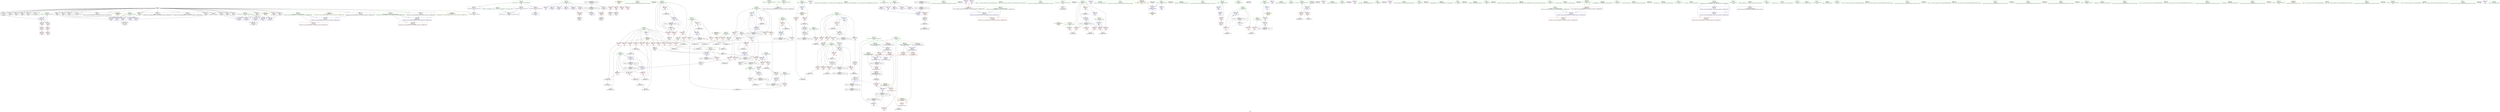 digraph "SVFG" {
	label="SVFG";

	Node0x559bac4223d0 [shape=record,color=grey,label="{NodeID: 0\nNullPtr}"];
	Node0x559bac4223d0 -> Node0x559bac454c20[style=solid];
	Node0x559bac4223d0 -> Node0x559bac454d20[style=solid];
	Node0x559bac4223d0 -> Node0x559bac454df0[style=solid];
	Node0x559bac4223d0 -> Node0x559bac454ec0[style=solid];
	Node0x559bac4223d0 -> Node0x559bac454f90[style=solid];
	Node0x559bac4223d0 -> Node0x559bac455060[style=solid];
	Node0x559bac4223d0 -> Node0x559bac4597f0[style=solid];
	Node0x559bac4223d0 -> Node0x559bac459880[style=solid];
	Node0x559bac4223d0 -> Node0x559bac459950[style=solid];
	Node0x559bac4223d0 -> Node0x559bac459a20[style=solid];
	Node0x559bac4223d0 -> Node0x559bac459af0[style=solid];
	Node0x559bac4223d0 -> Node0x559bac459bc0[style=solid];
	Node0x559bac4223d0 -> Node0x559bac459c90[style=solid];
	Node0x559bac4223d0 -> Node0x559bac459d60[style=solid];
	Node0x559bac4223d0 -> Node0x559bac459e30[style=solid];
	Node0x559bac4223d0 -> Node0x559bac459f00[style=solid];
	Node0x559bac4223d0 -> Node0x559bac459fd0[style=solid];
	Node0x559bac4223d0 -> Node0x559bac45a0a0[style=solid];
	Node0x559bac4223d0 -> Node0x559bac45a170[style=solid];
	Node0x559bac4223d0 -> Node0x559bac45a240[style=solid];
	Node0x559bac4223d0 -> Node0x559bac45a310[style=solid];
	Node0x559bac4223d0 -> Node0x559bac45a3e0[style=solid];
	Node0x559bac4223d0 -> Node0x559bac45a4b0[style=solid];
	Node0x559bac4223d0 -> Node0x559bac45a580[style=solid];
	Node0x559bac4223d0 -> Node0x559bac463fa0[style=solid];
	Node0x559bac4a58c0 [shape=record,color=black,label="{NodeID: 609\nMR_64V_2 = PHI(MR_64V_3, MR_64V_1, )\npts\{230000 \}\n}"];
	Node0x559bac4a58c0 -> Node0x559bac486bb0[style=dashed];
	Node0x559bac463da0 [shape=record,color=blue,label="{NodeID: 277\n644\<--51\nllvm.global_ctors_0\<--\nGlob }"];
	Node0x559bac457970 [shape=record,color=red,label="{NodeID: 194\n221\<--35\n\<--stdin\nmain\n}"];
	Node0x559bac457970 -> Node0x559bac45a750[style=solid];
	Node0x559bac454ec0 [shape=record,color=black,label="{NodeID: 111\n188\<--3\n\<--dummyVal\nmain\n}"];
	Node0x559bac454ec0 -> Node0x559bac4643e0[style=solid];
	Node0x559bac424e20 [shape=record,color=green,label="{NodeID: 28\n323\<--1\n\<--dummyObj\nCan only get source location for instruction, argument, global var or function.}"];
	Node0x559bac4d3f50 [shape=record,color=black,label="{NodeID: 720\n244 = PHI()\n}"];
	Node0x559bac470be0 [shape=record,color=grey,label="{NodeID: 471\n368 = Binary(366, 367, )\n}"];
	Node0x559bac4654f0 [shape=record,color=blue,label="{NodeID: 305\n137\<--14\ni62\<--\nmain\n}"];
	Node0x559bac4654f0 -> Node0x559bac4596b0[style=dashed];
	Node0x559bac4654f0 -> Node0x559bac4617f0[style=dashed];
	Node0x559bac4654f0 -> Node0x559bac461880[style=dashed];
	Node0x559bac4654f0 -> Node0x559bac461950[style=dashed];
	Node0x559bac4654f0 -> Node0x559bac4654f0[style=dashed];
	Node0x559bac4654f0 -> Node0x559bac465760[style=dashed];
	Node0x559bac4654f0 -> Node0x559bac4a26c0[style=dashed];
	Node0x559bac459030 [shape=record,color=red,label="{NodeID: 222\n291\<--129\n\<--e\nmain\n}"];
	Node0x559bac459030 -> Node0x559bac471360[style=solid];
	Node0x559bac45ac30 [shape=record,color=black,label="{NodeID: 139\n360\<--359\nconv68\<--\nmain\n}"];
	Node0x559bac45ac30 -> Node0x559bac46fb60[style=solid];
	Node0x559bac455450 [shape=record,color=green,label="{NodeID: 56\n113\<--114\nref.tmp10\<--ref.tmp10_field_insensitive\nmain\n|{<s0>15}}"];
	Node0x559bac455450:s0 -> Node0x559bac4d4c20[style=solid,color=red];
	Node0x559bac466bb0 [shape=record,color=blue,label="{NodeID: 333\n603\<--617\nretval\<--\n_ZSt3maxIxERKT_S2_S2_\n}"];
	Node0x559bac466bb0 -> Node0x559bac483eb0[style=dashed];
	Node0x559bac462720 [shape=record,color=red,label="{NodeID: 250\n451\<--151\n\<--t96\nmain\n}"];
	Node0x559bac462720 -> Node0x559bac470a60[style=solid];
	Node0x559bac45c2f0 [shape=record,color=purple,label="{NodeID: 167\n209\<--29\n\<--.str.2\nmain\n}"];
	Node0x559bac456c00 [shape=record,color=green,label="{NodeID: 84\n216\<--217\n_ZStplIcSt11char_traitsIcESaIcEENSt7__cxx1112basic_stringIT_T0_T1_EERKS8_PKS5_\<--_ZStplIcSt11char_traitsIcESaIcEENSt7__cxx1112basic_stringIT_T0_T1_EERKS8_PKS5__field_insensitive\n}"];
	Node0x559bac422250 [shape=record,color=green,label="{NodeID: 1\n7\<--1\n__dso_handle\<--dummyObj\nGlob }"];
	Node0x559bac4a5dc0 [shape=record,color=black,label="{NodeID: 610\nMR_66V_2 = PHI(MR_66V_3, MR_66V_1, )\npts\{260000 \}\n}"];
	Node0x559bac4a5dc0 -> Node0x559bac462e70[style=dashed];
	Node0x559bac4a5dc0 -> Node0x559bac487ab0[style=dashed];
	Node0x559bac4a5dc0 -> Node0x559bac4a5dc0[style=dashed];
	Node0x559bac463ea0 [shape=record,color=blue,label="{NodeID: 278\n645\<--52\nllvm.global_ctors_1\<--_GLOBAL__sub_I_dzhulgakov_0_0.cpp\nGlob }"];
	Node0x559bac457a40 [shape=record,color=red,label="{NodeID: 195\n230\<--40\n\<--stdout\nmain\n}"];
	Node0x559bac457a40 -> Node0x559bac45a820[style=solid];
	Node0x559bac454f90 [shape=record,color=black,label="{NodeID: 112\n190\<--3\n\<--dummyVal\nmain\n}"];
	Node0x559bac454f90 -> Node0x559bac4644b0[style=solid];
	Node0x559bac424f20 [shape=record,color=green,label="{NodeID: 29\n447\<--1\n\<--dummyObj\nCan only get source location for instruction, argument, global var or function.}"];
	Node0x559bac4d4050 [shape=record,color=black,label="{NodeID: 721\n249 = PHI()\n}"];
	Node0x559bac470d60 [shape=record,color=grey,label="{NodeID: 472\n438 = Binary(437, 302, )\n}"];
	Node0x559bac470d60 -> Node0x559bac471060[style=solid];
	Node0x559bac4655c0 [shape=record,color=blue,label="{NodeID: 306\n139\<--351\n_n63\<--conv64\nmain\n}"];
	Node0x559bac4655c0 -> Node0x559bac461a20[style=dashed];
	Node0x559bac4655c0 -> Node0x559bac4655c0[style=dashed];
	Node0x559bac4655c0 -> Node0x559bac4a2bc0[style=dashed];
	Node0x559bac459100 [shape=record,color=red,label="{NodeID: 223\n300\<--131\n\<--len\nmain\n}"];
	Node0x559bac459100 -> Node0x559bac470760[style=solid];
	Node0x559bac45ad00 [shape=record,color=black,label="{NodeID: 140\n366\<--365\nconv72\<--\nmain\n}"];
	Node0x559bac45ad00 -> Node0x559bac470be0[style=solid];
	Node0x559bac455520 [shape=record,color=green,label="{NodeID: 57\n115\<--116\nref.tmp17\<--ref.tmp17_field_insensitive\nmain\n|{<s0>19}}"];
	Node0x559bac455520:s0 -> Node0x559bac4d4c20[style=solid,color=red];
	Node0x559bac466c80 [shape=record,color=blue,label="{NodeID: 334\n603\<--620\nretval\<--\n_ZSt3maxIxERKT_S2_S2_\n}"];
	Node0x559bac466c80 -> Node0x559bac483eb0[style=dashed];
	Node0x559bac4627f0 [shape=record,color=red,label="{NodeID: 251\n462\<--151\n\<--t96\nmain\n}"];
	Node0x559bac4627f0 -> Node0x559bac472260[style=solid];
	Node0x559bac45c3c0 [shape=record,color=purple,label="{NodeID: 168\n214\<--31\n\<--.str.3\nmain\n|{<s0>15}}"];
	Node0x559bac45c3c0:s0 -> Node0x559bac4d51b0[style=solid,color=red];
	Node0x559bac456d00 [shape=record,color=green,label="{NodeID: 85\n219\<--220\n_ZNKSt7__cxx1112basic_stringIcSt11char_traitsIcESaIcEE5c_strEv\<--_ZNKSt7__cxx1112basic_stringIcSt11char_traitsIcESaIcEE5c_strEv_field_insensitive\n}"];
	Node0x559bac423a30 [shape=record,color=green,label="{NodeID: 2\n9\<--1\n\<--dummyObj\nCan only get source location for instruction, argument, global var or function.}"];
	Node0x559bac463fa0 [shape=record,color=blue, style = dotted,label="{NodeID: 279\n646\<--3\nllvm.global_ctors_2\<--dummyVal\nGlob }"];
	Node0x559bac457b10 [shape=record,color=red,label="{NodeID: 196\n243\<--42\n\<--stderr\nmain\n}"];
	Node0x559bac455060 [shape=record,color=black,label="{NodeID: 113\n194\<--3\n\<--dummyVal\nmain\n}"];
	Node0x559bac425020 [shape=record,color=green,label="{NodeID: 30\n4\<--6\n_ZStL8__ioinit\<--_ZStL8__ioinit_field_insensitive\nGlob }"];
	Node0x559bac425020 -> Node0x559bac45b790[style=solid];
	Node0x559bac4d4120 [shape=record,color=black,label="{NodeID: 722\n256 = PHI()\n}"];
	Node0x559bac470ee0 [shape=record,color=grey,label="{NodeID: 473\n437 = Binary(435, 436, )\n}"];
	Node0x559bac470ee0 -> Node0x559bac470d60[style=solid];
	Node0x559bac465690 [shape=record,color=blue,label="{NodeID: 307\n369\<--323\narrayidx74\<--\nmain\n}"];
	Node0x559bac465690 -> Node0x559bac487ab0[style=dashed];
	Node0x559bac4591d0 [shape=record,color=red,label="{NodeID: 224\n350\<--131\n\<--len\nmain\n}"];
	Node0x559bac4591d0 -> Node0x559bac45ab60[style=solid];
	Node0x559bac45add0 [shape=record,color=black,label="{NodeID: 141\n384\<--383\nconv82\<--\nmain\n}"];
	Node0x559bac45add0 -> Node0x559bac465aa0[style=solid];
	Node0x559bac4555f0 [shape=record,color=green,label="{NodeID: 58\n117\<--118\ntests\<--tests_field_insensitive\nmain\n}"];
	Node0x559bac4555f0 -> Node0x559bac458400[style=solid];
	Node0x559bac4628c0 [shape=record,color=red,label="{NodeID: 252\n423\<--153\n\<--p\nmain\n}"];
	Node0x559bac4628c0 -> Node0x559bac4702e0[style=solid];
	Node0x559bac45c490 [shape=record,color=purple,label="{NodeID: 169\n222\<--33\n\<--.str.4\nmain\n}"];
	Node0x559bac456e00 [shape=record,color=green,label="{NodeID: 86\n224\<--225\nfreopen\<--freopen_field_insensitive\n}"];
	Node0x559bac4231c0 [shape=record,color=green,label="{NodeID: 3\n14\<--1\n\<--dummyObj\nCan only get source location for instruction, argument, global var or function.}"];
	Node0x559bac4640a0 [shape=record,color=blue,label="{NodeID: 280\n8\<--80\n_ZL2pi\<--call\n__cxx_global_var_init.1\n|{<s0>49}}"];
	Node0x559bac4640a0:s0 -> Node0x559bac4afca0[style=dashed,color=blue];
	Node0x559bac457be0 [shape=record,color=red,label="{NodeID: 197\n497\<--42\n\<--stderr\nmain\n}"];
	Node0x559bac4597f0 [shape=record,color=black,label="{NodeID: 114\n195\<--3\n\<--dummyVal\nmain\n}"];
	Node0x559bac4597f0 -> Node0x559bac464580[style=solid];
	Node0x559bac425120 [shape=record,color=green,label="{NodeID: 31\n8\<--10\n_ZL2pi\<--_ZL2pi_field_insensitive\nGlob }"];
	Node0x559bac425120 -> Node0x559bac4639d0[style=solid];
	Node0x559bac425120 -> Node0x559bac4640a0[style=solid];
	Node0x559bac4d41f0 [shape=record,color=black,label="{NodeID: 723\n259 = PHI()\n}"];
	Node0x559bac471060 [shape=record,color=grey,label="{NodeID: 474\n440 = Binary(438, 439, )\n}"];
	Node0x559bac465760 [shape=record,color=blue,label="{NodeID: 308\n137\<--373\ni62\<--inc76\nmain\n}"];
	Node0x559bac465760 -> Node0x559bac4596b0[style=dashed];
	Node0x559bac465760 -> Node0x559bac4617f0[style=dashed];
	Node0x559bac465760 -> Node0x559bac461880[style=dashed];
	Node0x559bac465760 -> Node0x559bac461950[style=dashed];
	Node0x559bac465760 -> Node0x559bac4654f0[style=dashed];
	Node0x559bac465760 -> Node0x559bac465760[style=dashed];
	Node0x559bac465760 -> Node0x559bac4a26c0[style=dashed];
	Node0x559bac4592a0 [shape=record,color=red,label="{NodeID: 225\n306\<--133\n\<--i49\nmain\n}"];
	Node0x559bac4592a0 -> Node0x559bac472860[style=solid];
	Node0x559bac45aea0 [shape=record,color=black,label="{NodeID: 142\n394\<--393\nconv88\<--add87\nmain\n}"];
	Node0x559bac45aea0 -> Node0x559bac465c40[style=solid];
	Node0x559bac4556c0 [shape=record,color=green,label="{NodeID: 59\n119\<--120\ntest\<--test_field_insensitive\nmain\n}"];
	Node0x559bac4556c0 -> Node0x559bac4584d0[style=solid];
	Node0x559bac4556c0 -> Node0x559bac4585a0[style=solid];
	Node0x559bac4556c0 -> Node0x559bac458670[style=solid];
	Node0x559bac4556c0 -> Node0x559bac458740[style=solid];
	Node0x559bac4556c0 -> Node0x559bac4647f0[style=solid];
	Node0x559bac4556c0 -> Node0x559bac466390[style=solid];
	Node0x559bac462990 [shape=record,color=red,label="{NodeID: 253\n436\<--153\n\<--p\nmain\n}"];
	Node0x559bac462990 -> Node0x559bac470ee0[style=solid];
	Node0x559bac45c560 [shape=record,color=purple,label="{NodeID: 170\n227\<--36\n\<--.str.5\nmain\n|{<s0>19}}"];
	Node0x559bac45c560:s0 -> Node0x559bac4d51b0[style=solid,color=red];
	Node0x559bac456f00 [shape=record,color=green,label="{NodeID: 87\n235\<--236\n_ZNSirsERi\<--_ZNSirsERi_field_insensitive\n}"];
	Node0x559bac423250 [shape=record,color=green,label="{NodeID: 4\n17\<--1\n\<--dummyObj\nCan only get source location for instruction, argument, global var or function.}"];
	Node0x559bac464170 [shape=record,color=blue,label="{NodeID: 281\n93\<--14\nretval\<--\nmain\n}"];
	Node0x559bac464170 -> Node0x559bac466460[style=dashed];
	Node0x559bac457cb0 [shape=record,color=red,label="{NodeID: 198\n503\<--93\n\<--retval\nmain\n}"];
	Node0x559bac457cb0 -> Node0x559bac45b5f0[style=solid];
	Node0x559bac459880 [shape=record,color=black,label="{NodeID: 115\n197\<--3\n\<--dummyVal\nmain\n}"];
	Node0x559bac459880 -> Node0x559bac464650[style=solid];
	Node0x559bac425220 [shape=record,color=green,label="{NodeID: 32\n11\<--12\na\<--a_field_insensitive\nGlob }"];
	Node0x559bac4d4350 [shape=record,color=black,label="{NodeID: 724\n260 = PHI()\n}"];
	Node0x559bac4711e0 [shape=record,color=grey,label="{NodeID: 475\n295 = Binary(293, 294, )\n}"];
	Node0x559bac4711e0 -> Node0x559bac4714e0[style=solid];
	Node0x559bac465830 [shape=record,color=blue,label="{NodeID: 309\n121\<--378\ni\<--inc79\nmain\n}"];
	Node0x559bac465830 -> Node0x559bac458810[style=dashed];
	Node0x559bac465830 -> Node0x559bac4588e0[style=dashed];
	Node0x559bac465830 -> Node0x559bac465830[style=dashed];
	Node0x559bac465830 -> Node0x559bac4a03c0[style=dashed];
	Node0x559bac459370 [shape=record,color=red,label="{NodeID: 226\n311\<--133\n\<--i49\nmain\n}"];
	Node0x559bac459370 -> Node0x559bac45a9c0[style=solid];
	Node0x559bac45af70 [shape=record,color=black,label="{NodeID: 143\n402\<--401\nidxprom\<--\nmain\n}"];
	Node0x559bac455790 [shape=record,color=green,label="{NodeID: 60\n121\<--122\ni\<--i_field_insensitive\nmain\n}"];
	Node0x559bac455790 -> Node0x559bac458810[style=solid];
	Node0x559bac455790 -> Node0x559bac4588e0[style=solid];
	Node0x559bac455790 -> Node0x559bac4648c0[style=solid];
	Node0x559bac455790 -> Node0x559bac465830[style=solid];
	Node0x559bac483eb0 [shape=record,color=black,label="{NodeID: 503\nMR_80V_3 = PHI(MR_80V_4, MR_80V_2, )\npts\{604 \}\n}"];
	Node0x559bac483eb0 -> Node0x559bac463420[style=dashed];
	Node0x559bac462a60 [shape=record,color=red,label="{NodeID: 254\n454\<--153\n\<--p\nmain\n}"];
	Node0x559bac462a60 -> Node0x559bac471f60[style=solid];
	Node0x559bac45c630 [shape=record,color=purple,label="{NodeID: 171\n231\<--38\n\<--.str.6\nmain\n}"];
	Node0x559bac457000 [shape=record,color=green,label="{NodeID: 88\n250\<--251\nfprintf\<--fprintf_field_insensitive\n}"];
	Node0x559bac4232e0 [shape=record,color=green,label="{NodeID: 5\n27\<--1\n.str\<--dummyObj\nGlob }"];
	Node0x559bac464240 [shape=record,color=blue,label="{NodeID: 282\n95\<--91\nargc.addr\<--argc\nmain\n}"];
	Node0x559bac464240 -> Node0x559bac457d80[style=dashed];
	Node0x559bac464240 -> Node0x559bac457e50[style=dashed];
	Node0x559bac457d80 [shape=record,color=red,label="{NodeID: 199\n170\<--95\n\<--argc.addr\nmain\n}"];
	Node0x559bac457d80 -> Node0x559bac4732e0[style=solid];
	Node0x559bac459950 [shape=record,color=black,label="{NodeID: 116\n329\<--3\n\<--dummyVal\nmain\n}"];
	Node0x559bac425320 [shape=record,color=green,label="{NodeID: 33\n13\<--15\nm\<--m_field_insensitive\nGlob }"];
	Node0x559bac425320 -> Node0x559bac45ce10[style=solid];
	Node0x559bac425320 -> Node0x559bac463aa0[style=solid];
	Node0x559bac4d4450 [shape=record,color=black,label="{NodeID: 725\n263 = PHI()\n}"];
	Node0x559bac471360 [shape=record,color=grey,label="{NodeID: 476\n293 = Binary(291, 292, )\n}"];
	Node0x559bac471360 -> Node0x559bac4711e0[style=solid];
	Node0x559bac465900 [shape=record,color=blue,label="{NodeID: 310\n141\<--17\nres\<--\nmain\n}"];
	Node0x559bac465900 -> Node0x559bac461af0[style=dashed];
	Node0x559bac465900 -> Node0x559bac4968c0[style=dashed];
	Node0x559bac465900 -> Node0x559bac4a30c0[style=dashed];
	Node0x559bac459440 [shape=record,color=red,label="{NodeID: 227\n317\<--133\n\<--i49\nmain\n}"];
	Node0x559bac459440 -> Node0x559bac45aa90[style=solid];
	Node0x559bac45b040 [shape=record,color=black,label="{NodeID: 144\n405\<--404\nidxprom93\<--\nmain\n}"];
	Node0x559bac455860 [shape=record,color=green,label="{NodeID: 61\n123\<--124\n_n\<--_n_field_insensitive\nmain\n}"];
	Node0x559bac455860 -> Node0x559bac4589b0[style=solid];
	Node0x559bac455860 -> Node0x559bac464990[style=solid];
	Node0x559bac462b30 [shape=record,color=red,label="{NodeID: 255\n176\<--175\n\<--arrayidx\nmain\n}"];
	Node0x559bac45c700 [shape=record,color=purple,label="{NodeID: 172\n248\<--43\n\<--.str.7\nmain\n}"];
	Node0x559bac457100 [shape=record,color=green,label="{NodeID: 89\n257\<--258\nprintf\<--printf_field_insensitive\n}"];
	Node0x559bac4226f0 [shape=record,color=green,label="{NodeID: 6\n29\<--1\n.str.2\<--dummyObj\nGlob }"];
	Node0x559bac464310 [shape=record,color=blue,label="{NodeID: 283\n97\<--92\nargv.addr\<--argv\nmain\n}"];
	Node0x559bac464310 -> Node0x559bac457f20[style=dashed];
	Node0x559bac464310 -> Node0x559bac457ff0[style=dashed];
	Node0x559bac457e50 [shape=record,color=red,label="{NodeID: 200\n202\<--95\n\<--argc.addr\nmain\n}"];
	Node0x559bac457e50 -> Node0x559bac4726e0[style=solid];
	Node0x559bac459a20 [shape=record,color=black,label="{NodeID: 117\n330\<--3\n\<--dummyVal\nmain\n}"];
	Node0x559bac459a20 -> Node0x559bac465010[style=solid];
	Node0x559bac425450 [shape=record,color=green,label="{NodeID: 34\n16\<--18\nn\<--n_field_insensitive\nGlob }"];
	Node0x559bac425450 -> Node0x559bac45cee0[style=solid];
	Node0x559bac425450 -> Node0x559bac45cfb0[style=solid];
	Node0x559bac425450 -> Node0x559bac45d080[style=solid];
	Node0x559bac425450 -> Node0x559bac45d150[style=solid];
	Node0x559bac425450 -> Node0x559bac45d220[style=solid];
	Node0x559bac425450 -> Node0x559bac45d2f0[style=solid];
	Node0x559bac425450 -> Node0x559bac45d3c0[style=solid];
	Node0x559bac425450 -> Node0x559bac45d490[style=solid];
	Node0x559bac425450 -> Node0x559bac45d560[style=solid];
	Node0x559bac425450 -> Node0x559bac45d630[style=solid];
	Node0x559bac425450 -> Node0x559bac45d700[style=solid];
	Node0x559bac425450 -> Node0x559bac463ba0[style=solid];
	Node0x559bac4d4520 [shape=record,color=black,label="{NodeID: 726\n281 = PHI()\n}"];
	Node0x559bac4714e0 [shape=record,color=grey,label="{NodeID: 477\n297 = Binary(295, 296, )\n}"];
	Node0x559bac4714e0 -> Node0x559bac464c00[style=solid];
	Node0x559bac4659d0 [shape=record,color=blue,label="{NodeID: 311\n143\<--14\nx\<--\nmain\n}"];
	Node0x559bac4659d0 -> Node0x559bac461bc0[style=dashed];
	Node0x559bac4659d0 -> Node0x559bac461c90[style=dashed];
	Node0x559bac4659d0 -> Node0x559bac461d60[style=dashed];
	Node0x559bac4659d0 -> Node0x559bac461e30[style=dashed];
	Node0x559bac4659d0 -> Node0x559bac4662c0[style=dashed];
	Node0x559bac4659d0 -> Node0x559bac4a35c0[style=dashed];
	Node0x559bac459510 [shape=record,color=red,label="{NodeID: 228\n325\<--133\n\<--i49\nmain\n}"];
	Node0x559bac459510 -> Node0x559bac46f860[style=solid];
	Node0x559bac45b110 [shape=record,color=black,label="{NodeID: 145\n408\<--407\ntobool\<--\nmain\n}"];
	Node0x559bac455930 [shape=record,color=green,label="{NodeID: 62\n125\<--126\nt\<--t_field_insensitive\nmain\n}"];
	Node0x559bac455930 -> Node0x559bac458a80[style=solid];
	Node0x559bac455930 -> Node0x559bac458b50[style=solid];
	Node0x559bac462c00 [shape=record,color=red,label="{NodeID: 256\n208\<--207\n\<--arrayidx7\nmain\n}"];
	Node0x559bac45c7d0 [shape=record,color=purple,label="{NodeID: 173\n255\<--45\n\<--.str.8\nmain\n}"];
	Node0x559bac457200 [shape=record,color=green,label="{NodeID: 90\n261\<--262\n_ZNSirsERx\<--_ZNSirsERx_field_insensitive\n}"];
	Node0x559bac4227b0 [shape=record,color=green,label="{NodeID: 7\n31\<--1\n.str.3\<--dummyObj\nGlob }"];
	Node0x559bac4643e0 [shape=record,color=blue,label="{NodeID: 284\n103\<--188\nexn.slot\<--\nmain\n}"];
	Node0x559bac4643e0 -> Node0x559bac4580c0[style=dashed];
	Node0x559bac457f20 [shape=record,color=red,label="{NodeID: 201\n174\<--97\n\<--argv.addr\nmain\n}"];
	Node0x559bac457f20 -> Node0x559bac45cc70[style=solid];
	Node0x559bac459af0 [shape=record,color=black,label="{NodeID: 118\n332\<--3\n\<--dummyVal\nmain\n}"];
	Node0x559bac459af0 -> Node0x559bac4650e0[style=solid];
	Node0x559bac425550 [shape=record,color=green,label="{NodeID: 35\n19\<--20\ntmm\<--tmm_field_insensitive\nGlob }"];
	Node0x559bac425550 -> Node0x559bac4577d0[style=solid];
	Node0x559bac425550 -> Node0x559bac4578a0[style=solid];
	Node0x559bac425550 -> Node0x559bac463ca0[style=solid];
	Node0x559bac4d4650 [shape=record,color=black,label="{NodeID: 727\n282 = PHI()\n}"];
	Node0x559bac4968c0 [shape=record,color=black,label="{NodeID: 561\nMR_48V_5 = PHI(MR_48V_6, MR_48V_4, )\npts\{142 \}\n|{|<s5>37}}"];
	Node0x559bac4968c0 -> Node0x559bac461af0[style=dashed];
	Node0x559bac4968c0 -> Node0x559bac462f40[style=dashed];
	Node0x559bac4968c0 -> Node0x559bac466120[style=dashed];
	Node0x559bac4968c0 -> Node0x559bac4968c0[style=dashed];
	Node0x559bac4968c0 -> Node0x559bac4a30c0[style=dashed];
	Node0x559bac4968c0:s5 -> Node0x559bac4ac5c0[style=dashed,color=red];
	Node0x559bac471660 [shape=record,color=grey,label="{NodeID: 478\n393 = Binary(392, 302, )\n}"];
	Node0x559bac471660 -> Node0x559bac45aea0[style=solid];
	Node0x559bac465aa0 [shape=record,color=blue,label="{NodeID: 312\n145\<--384\n_n81\<--conv82\nmain\n}"];
	Node0x559bac465aa0 -> Node0x559bac461f00[style=dashed];
	Node0x559bac465aa0 -> Node0x559bac4a3ac0[style=dashed];
	Node0x559bac4595e0 [shape=record,color=red,label="{NodeID: 229\n307\<--135\n\<--_n50\nmain\n}"];
	Node0x559bac4595e0 -> Node0x559bac472860[style=solid];
	Node0x559bac45b1e0 [shape=record,color=black,label="{NodeID: 146\n411\<--410\nconv97\<--\nmain\n}"];
	Node0x559bac45b1e0 -> Node0x559bac465d10[style=solid];
	Node0x559bac455a00 [shape=record,color=green,label="{NodeID: 63\n127\<--128\ns\<--s_field_insensitive\nmain\n}"];
	Node0x559bac455a00 -> Node0x559bac458c20[style=solid];
	Node0x559bac455a00 -> Node0x559bac458cf0[style=solid];
	Node0x559bac455a00 -> Node0x559bac458dc0[style=solid];
	Node0x559bac455a00 -> Node0x559bac458e90[style=solid];
	Node0x559bac455a00 -> Node0x559bac464a60[style=solid];
	Node0x559bac462cd0 [shape=record,color=red,label="{NodeID: 257\n407\<--406\n\<--arrayidx94\nmain\n}"];
	Node0x559bac462cd0 -> Node0x559bac45b110[style=solid];
	Node0x559bac45c8a0 [shape=record,color=purple,label="{NodeID: 174\n499\<--48\n\<--.str.9\nmain\n}"];
	Node0x559bac457300 [shape=record,color=green,label="{NodeID: 91\n269\<--270\nllvm.memset.p0i8.i64\<--llvm.memset.p0i8.i64_field_insensitive\n}"];
	Node0x559bac41e360 [shape=record,color=green,label="{NodeID: 8\n33\<--1\n.str.4\<--dummyObj\nGlob }"];
	Node0x559bac4644b0 [shape=record,color=blue,label="{NodeID: 285\n105\<--190\nehselector.slot\<--\nmain\n}"];
	Node0x559bac4644b0 -> Node0x559bac458190[style=dashed];
	Node0x559bac457ff0 [shape=record,color=red,label="{NodeID: 202\n206\<--97\n\<--argv.addr\nmain\n}"];
	Node0x559bac457ff0 -> Node0x559bac45cd40[style=solid];
	Node0x559bac459bc0 [shape=record,color=black,label="{NodeID: 119\n335\<--3\n\<--dummyVal\nmain\n}"];
	Node0x559bac425650 [shape=record,color=green,label="{NodeID: 36\n21\<--23\ndd\<--dd_field_insensitive\nGlob }"];
	Node0x559bac425650 -> Node0x559bac45b860[style=solid];
	Node0x559bac425650 -> Node0x559bac45b930[style=solid];
	Node0x559bac425650 -> Node0x559bac45ba00[style=solid];
	Node0x559bac425650 -> Node0x559bac45bad0[style=solid];
	Node0x559bac425650 -> Node0x559bac45bba0[style=solid];
	Node0x559bac425650 -> Node0x559bac45bc70[style=solid];
	Node0x559bac425650 -> Node0x559bac45bd40[style=solid];
	Node0x559bac4d4750 [shape=record,color=black,label="{NodeID: 728\n283 = PHI()\n}"];
	Node0x559bac4717e0 [shape=record,color=grey,label="{NodeID: 479\n430 = Binary(429, 302, )\n}"];
	Node0x559bac465b70 [shape=record,color=blue,label="{NodeID: 313\n147\<--14\nstt\<--\nmain\n}"];
	Node0x559bac465b70 -> Node0x559bac461fd0[style=dashed];
	Node0x559bac465b70 -> Node0x559bac4620a0[style=dashed];
	Node0x559bac465b70 -> Node0x559bac462170[style=dashed];
	Node0x559bac465b70 -> Node0x559bac462240[style=dashed];
	Node0x559bac465b70 -> Node0x559bac462310[style=dashed];
	Node0x559bac465b70 -> Node0x559bac465b70[style=dashed];
	Node0x559bac465b70 -> Node0x559bac4661f0[style=dashed];
	Node0x559bac465b70 -> Node0x559bac4a3fc0[style=dashed];
	Node0x559bac4596b0 [shape=record,color=red,label="{NodeID: 230\n354\<--137\n\<--i62\nmain\n}"];
	Node0x559bac4596b0 -> Node0x559bac4729e0[style=solid];
	Node0x559bac45b2b0 [shape=record,color=black,label="{NodeID: 147\n414\<--413\nconv98\<--\nmain\n}"];
	Node0x559bac45b2b0 -> Node0x559bac465de0[style=solid];
	Node0x559bac455ad0 [shape=record,color=green,label="{NodeID: 64\n129\<--130\ne\<--e_field_insensitive\nmain\n}"];
	Node0x559bac455ad0 -> Node0x559bac458f60[style=solid];
	Node0x559bac455ad0 -> Node0x559bac459030[style=solid];
	Node0x559bac455ad0 -> Node0x559bac464b30[style=solid];
	Node0x559bac462da0 [shape=record,color=red,label="{NodeID: 258\n432\<--431\n\<--arrayidx106\nmain\n}"];
	Node0x559bac462da0 -> Node0x559bac45b380[style=solid];
	Node0x559bac45c970 [shape=record,color=purple,label="{NodeID: 175\n644\<--50\nllvm.global_ctors_0\<--llvm.global_ctors\nGlob }"];
	Node0x559bac45c970 -> Node0x559bac463da0[style=solid];
	Node0x559bac457400 [shape=record,color=green,label="{NodeID: 92\n468\<--469\n_ZSt3maxIxERKT_S2_S2_\<--_ZSt3maxIxERKT_S2_S2__field_insensitive\n}"];
	Node0x559bac41e420 [shape=record,color=green,label="{NodeID: 9\n35\<--1\nstdin\<--dummyObj\nGlob }"];
	Node0x559bac4a85c0 [shape=record,color=yellow,style=double,label="{NodeID: 618\n2V_1 = ENCHI(MR_2V_0)\npts\{10 \}\nFun[_GLOBAL__sub_I_dzhulgakov_0_0.cpp]|{<s0>49}}"];
	Node0x559bac4a85c0:s0 -> Node0x559bac4640a0[style=dashed,color=red];
	Node0x559bac464580 [shape=record,color=blue,label="{NodeID: 286\n103\<--195\nexn.slot\<--\nmain\n}"];
	Node0x559bac464580 -> Node0x559bac4580c0[style=dashed];
	Node0x559bac4580c0 [shape=record,color=red,label="{NodeID: 203\n507\<--103\nexn\<--exn.slot\nmain\n}"];
	Node0x559bac459c90 [shape=record,color=black,label="{NodeID: 120\n336\<--3\n\<--dummyVal\nmain\n}"];
	Node0x559bac459c90 -> Node0x559bac4651b0[style=solid];
	Node0x559bac425750 [shape=record,color=green,label="{NodeID: 37\n24\<--26\ndd2\<--dd2_field_insensitive\nGlob }"];
	Node0x559bac425750 -> Node0x559bac45be10[style=solid];
	Node0x559bac425750 -> Node0x559bac45bee0[style=solid];
	Node0x559bac425750 -> Node0x559bac45bfb0[style=solid];
	Node0x559bac425750 -> Node0x559bac45c080[style=solid];
	Node0x559bac425750 -> Node0x559bac45c150[style=solid];
	Node0x559bac4d4820 [shape=record,color=black,label="{NodeID: 729\n484 = PHI()\n}"];
	Node0x559bac4972c0 [shape=record,color=black,label="{NodeID: 563\nMR_58V_4 = PHI(MR_58V_5, MR_58V_3, )\npts\{152 \}\n}"];
	Node0x559bac4972c0 -> Node0x559bac465d10[style=dashed];
	Node0x559bac4972c0 -> Node0x559bac4972c0[style=dashed];
	Node0x559bac4972c0 -> Node0x559bac4a49c0[style=dashed];
	Node0x559bac471960 [shape=record,color=grey,label="{NodeID: 480\n427 = Binary(425, 426, )\n}"];
	Node0x559bac465c40 [shape=record,color=blue,label="{NodeID: 314\n149\<--394\n_n86\<--conv88\nmain\n}"];
	Node0x559bac465c40 -> Node0x559bac4623e0[style=dashed];
	Node0x559bac465c40 -> Node0x559bac465c40[style=dashed];
	Node0x559bac465c40 -> Node0x559bac4a44c0[style=dashed];
	Node0x559bac4617f0 [shape=record,color=red,label="{NodeID: 231\n359\<--137\n\<--i62\nmain\n}"];
	Node0x559bac4617f0 -> Node0x559bac45ac30[style=solid];
	Node0x559bac45b380 [shape=record,color=black,label="{NodeID: 148\n433\<--432\ntobool107\<--\nmain\n}"];
	Node0x559bac455ba0 [shape=record,color=green,label="{NodeID: 65\n131\<--132\nlen\<--len_field_insensitive\nmain\n}"];
	Node0x559bac455ba0 -> Node0x559bac459100[style=solid];
	Node0x559bac455ba0 -> Node0x559bac4591d0[style=solid];
	Node0x559bac455ba0 -> Node0x559bac464c00[style=solid];
	Node0x559bac49fec0 [shape=record,color=black,label="{NodeID: 591\nMR_26V_3 = PHI(MR_26V_4, MR_26V_2, )\npts\{120 \}\n}"];
	Node0x559bac49fec0 -> Node0x559bac4584d0[style=dashed];
	Node0x559bac49fec0 -> Node0x559bac4585a0[style=dashed];
	Node0x559bac49fec0 -> Node0x559bac458670[style=dashed];
	Node0x559bac49fec0 -> Node0x559bac458740[style=dashed];
	Node0x559bac49fec0 -> Node0x559bac466390[style=dashed];
	Node0x559bac462e70 [shape=record,color=red,label="{NodeID: 259\n444\<--443\n\<--arrayidx112\nmain\n}"];
	Node0x559bac462e70 -> Node0x559bac45b450[style=solid];
	Node0x559bac45ca70 [shape=record,color=purple,label="{NodeID: 176\n645\<--50\nllvm.global_ctors_1\<--llvm.global_ctors\nGlob }"];
	Node0x559bac45ca70 -> Node0x559bac463ea0[style=solid];
	Node0x559bac457500 [shape=record,color=green,label="{NodeID: 93\n485\<--486\n_ZNSolsEx\<--_ZNSolsEx_field_insensitive\n}"];
	Node0x559bac41e4e0 [shape=record,color=green,label="{NodeID: 10\n36\<--1\n.str.5\<--dummyObj\nGlob }"];
	Node0x559bac4a90e0 [shape=record,color=yellow,style=double,label="{NodeID: 619\n4V_1 = ENCHI(MR_4V_0)\npts\{1 \}\nFun[main]}"];
	Node0x559bac4a90e0 -> Node0x559bac457970[style=dashed];
	Node0x559bac4a90e0 -> Node0x559bac457a40[style=dashed];
	Node0x559bac4a90e0 -> Node0x559bac457b10[style=dashed];
	Node0x559bac4a90e0 -> Node0x559bac457be0[style=dashed];
	Node0x559bac46ec80 [shape=record,color=black,label="{NodeID: 453\n449 = PHI(268, 268, 446, )\n}"];
	Node0x559bac464650 [shape=record,color=blue,label="{NodeID: 287\n105\<--197\nehselector.slot\<--\nmain\n}"];
	Node0x559bac464650 -> Node0x559bac458190[style=dashed];
	Node0x559bac458190 [shape=record,color=red,label="{NodeID: 204\n508\<--105\nsel\<--ehselector.slot\nmain\n}"];
	Node0x559bac459d60 [shape=record,color=black,label="{NodeID: 121\n338\<--3\n\<--dummyVal\nmain\n}"];
	Node0x559bac459d60 -> Node0x559bac465280[style=solid];
	Node0x559bac425850 [shape=record,color=green,label="{NodeID: 38\n50\<--54\nllvm.global_ctors\<--llvm.global_ctors_field_insensitive\nGlob }"];
	Node0x559bac425850 -> Node0x559bac45c970[style=solid];
	Node0x559bac425850 -> Node0x559bac45ca70[style=solid];
	Node0x559bac425850 -> Node0x559bac45cb70[style=solid];
	Node0x559bac4d4950 [shape=record,color=black,label="{NodeID: 730\n487 = PHI()\n}"];
	Node0x559bac4977c0 [shape=record,color=black,label="{NodeID: 564\nMR_60V_4 = PHI(MR_60V_5, MR_60V_3, )\npts\{154 \}\n}"];
	Node0x559bac4977c0 -> Node0x559bac465de0[style=dashed];
	Node0x559bac4977c0 -> Node0x559bac4977c0[style=dashed];
	Node0x559bac4977c0 -> Node0x559bac4a4ec0[style=dashed];
	Node0x559bac471ae0 [shape=record,color=grey,label="{NodeID: 481\n459 = Binary(457, 458, )\n}"];
	Node0x559bac471ae0 -> Node0x559bac465f80[style=solid];
	Node0x559bac465d10 [shape=record,color=blue,label="{NodeID: 315\n151\<--411\nt96\<--conv97\nmain\n}"];
	Node0x559bac465d10 -> Node0x559bac4624b0[style=dashed];
	Node0x559bac465d10 -> Node0x559bac462580[style=dashed];
	Node0x559bac465d10 -> Node0x559bac462650[style=dashed];
	Node0x559bac465d10 -> Node0x559bac462720[style=dashed];
	Node0x559bac465d10 -> Node0x559bac4627f0[style=dashed];
	Node0x559bac465d10 -> Node0x559bac465eb0[style=dashed];
	Node0x559bac465d10 -> Node0x559bac4972c0[style=dashed];
	Node0x559bac461880 [shape=record,color=red,label="{NodeID: 232\n365\<--137\n\<--i62\nmain\n}"];
	Node0x559bac461880 -> Node0x559bac45ad00[style=solid];
	Node0x559bac45b450 [shape=record,color=black,label="{NodeID: 149\n445\<--444\ntobool113\<--\nmain\n}"];
	Node0x559bac45b450 -> Node0x559bac470460[style=solid];
	Node0x559bac455c70 [shape=record,color=green,label="{NodeID: 66\n133\<--134\ni49\<--i49_field_insensitive\nmain\n}"];
	Node0x559bac455c70 -> Node0x559bac4592a0[style=solid];
	Node0x559bac455c70 -> Node0x559bac459370[style=solid];
	Node0x559bac455c70 -> Node0x559bac459440[style=solid];
	Node0x559bac455c70 -> Node0x559bac459510[style=solid];
	Node0x559bac455c70 -> Node0x559bac464cd0[style=solid];
	Node0x559bac455c70 -> Node0x559bac464f40[style=solid];
	Node0x559bac4a03c0 [shape=record,color=black,label="{NodeID: 592\nMR_28V_2 = PHI(MR_28V_4, MR_28V_1, )\npts\{122 \}\n}"];
	Node0x559bac4a03c0 -> Node0x559bac4648c0[style=dashed];
	Node0x559bac462f40 [shape=record,color=red,label="{NodeID: 260\n470\<--467\n\<--call122\nmain\n}"];
	Node0x559bac462f40 -> Node0x559bac466120[style=solid];
	Node0x559bac45cb70 [shape=record,color=purple,label="{NodeID: 177\n646\<--50\nllvm.global_ctors_2\<--llvm.global_ctors\nGlob }"];
	Node0x559bac45cb70 -> Node0x559bac463fa0[style=solid];
	Node0x559bac457600 [shape=record,color=green,label="{NodeID: 94\n488\<--489\n_ZSt4endlIcSt11char_traitsIcEERSt13basic_ostreamIT_T0_ES6_\<--_ZSt4endlIcSt11char_traitsIcEERSt13basic_ostreamIT_T0_ES6__field_insensitive\n}"];
	Node0x559bac41e5a0 [shape=record,color=green,label="{NodeID: 11\n38\<--1\n.str.6\<--dummyObj\nGlob }"];
	Node0x559bac4a91f0 [shape=record,color=yellow,style=double,label="{NodeID: 620\n6V_1 = ENCHI(MR_6V_0)\npts\{15 \}\nFun[main]}"];
	Node0x559bac4a91f0 -> Node0x559bac45ce10[style=dashed];
	Node0x559bac46f260 [shape=record,color=grey,label="{NodeID: 454\n313 = Binary(310, 312, )\n}"];
	Node0x559bac46f260 -> Node0x559bac46ffe0[style=solid];
	Node0x559bac464720 [shape=record,color=blue,label="{NodeID: 288\n111\<--14\nshift\<--\nmain\n}"];
	Node0x559bac464720 -> Node0x559bac458260[style=dashed];
	Node0x559bac464720 -> Node0x559bac458330[style=dashed];
	Node0x559bac458260 [shape=record,color=red,label="{NodeID: 205\n246\<--111\n\<--shift\nmain\n}"];
	Node0x559bac458260 -> Node0x559bac4720e0[style=solid];
	Node0x559bac459e30 [shape=record,color=black,label="{NodeID: 122\n342\<--3\n\<--dummyVal\nmain\n}"];
	Node0x559bac425950 [shape=record,color=green,label="{NodeID: 39\n55\<--56\n__cxx_global_var_init\<--__cxx_global_var_init_field_insensitive\n}"];
	Node0x559bac4d4a20 [shape=record,color=black,label="{NodeID: 731\n498 = PHI()\n}"];
	Node0x559bac497cc0 [shape=record,color=black,label="{NodeID: 565\nMR_62V_4 = PHI(MR_62V_5, MR_62V_3, )\npts\{156 \}\n}"];
	Node0x559bac497cc0 -> Node0x559bac466050[style=dashed];
	Node0x559bac497cc0 -> Node0x559bac497cc0[style=dashed];
	Node0x559bac497cc0 -> Node0x559bac4a53c0[style=dashed];
	Node0x559bac471c60 [shape=record,color=grey,label="{NodeID: 482\n494 = Binary(493, 172, )\n}"];
	Node0x559bac471c60 -> Node0x559bac466390[style=solid];
	Node0x559bac465de0 [shape=record,color=blue,label="{NodeID: 316\n153\<--414\np\<--conv98\nmain\n}"];
	Node0x559bac465de0 -> Node0x559bac4628c0[style=dashed];
	Node0x559bac465de0 -> Node0x559bac462990[style=dashed];
	Node0x559bac465de0 -> Node0x559bac462a60[style=dashed];
	Node0x559bac465de0 -> Node0x559bac465f80[style=dashed];
	Node0x559bac465de0 -> Node0x559bac4977c0[style=dashed];
	Node0x559bac461950 [shape=record,color=red,label="{NodeID: 233\n372\<--137\n\<--i62\nmain\n}"];
	Node0x559bac461950 -> Node0x559bac46f9e0[style=solid];
	Node0x559bac45b520 [shape=record,color=black,label="{NodeID: 150\n464\<--463\nconv119\<--\nmain\n}"];
	Node0x559bac45b520 -> Node0x559bac472260[style=solid];
	Node0x559bac455d40 [shape=record,color=green,label="{NodeID: 67\n135\<--136\n_n50\<--_n50_field_insensitive\nmain\n}"];
	Node0x559bac455d40 -> Node0x559bac4595e0[style=solid];
	Node0x559bac455d40 -> Node0x559bac464da0[style=solid];
	Node0x559bac4a08c0 [shape=record,color=black,label="{NodeID: 593\nMR_30V_2 = PHI(MR_30V_3, MR_30V_1, )\npts\{124 \}\n}"];
	Node0x559bac4a08c0 -> Node0x559bac464990[style=dashed];
	Node0x559bac463010 [shape=record,color=red,label="{NodeID: 261\n554\<--541\n\<--__lhs.addr\n_ZStplIcSt11char_traitsIcESaIcEENSt7__cxx1112basic_stringIT_T0_T1_EERKS8_PKS5_\n}"];
	Node0x559bac45cc70 [shape=record,color=purple,label="{NodeID: 178\n175\<--174\narrayidx\<--\nmain\n}"];
	Node0x559bac45cc70 -> Node0x559bac462b30[style=solid];
	Node0x559bac457700 [shape=record,color=green,label="{NodeID: 95\n490\<--491\n_ZNSolsEPFRSoS_E\<--_ZNSolsEPFRSoS_E_field_insensitive\n}"];
	Node0x559bac41e6a0 [shape=record,color=green,label="{NodeID: 12\n40\<--1\nstdout\<--dummyObj\nGlob }"];
	Node0x559bac4a92d0 [shape=record,color=yellow,style=double,label="{NodeID: 621\n8V_1 = ENCHI(MR_8V_0)\npts\{18 \}\nFun[main]}"];
	Node0x559bac4a92d0 -> Node0x559bac45cee0[style=dashed];
	Node0x559bac4a92d0 -> Node0x559bac45cfb0[style=dashed];
	Node0x559bac4a92d0 -> Node0x559bac45d080[style=dashed];
	Node0x559bac4a92d0 -> Node0x559bac45d150[style=dashed];
	Node0x559bac4a92d0 -> Node0x559bac45d220[style=dashed];
	Node0x559bac4a92d0 -> Node0x559bac45d2f0[style=dashed];
	Node0x559bac4a92d0 -> Node0x559bac45d3c0[style=dashed];
	Node0x559bac4a92d0 -> Node0x559bac45d490[style=dashed];
	Node0x559bac4a92d0 -> Node0x559bac45d560[style=dashed];
	Node0x559bac4a92d0 -> Node0x559bac45d630[style=dashed];
	Node0x559bac4a92d0 -> Node0x559bac45d700[style=dashed];
	Node0x559bac46f3e0 [shape=record,color=grey,label="{NodeID: 455\n363 = Binary(361, 362, )\n}"];
	Node0x559bac4647f0 [shape=record,color=blue,label="{NodeID: 289\n119\<--172\ntest\<--\nmain\n}"];
	Node0x559bac4647f0 -> Node0x559bac49fec0[style=dashed];
	Node0x559bac458330 [shape=record,color=red,label="{NodeID: 206\n253\<--111\n\<--shift\nmain\n}"];
	Node0x559bac458330 -> Node0x559bac46fe60[style=solid];
	Node0x559bac459f00 [shape=record,color=black,label="{NodeID: 123\n343\<--3\n\<--dummyVal\nmain\n}"];
	Node0x559bac459f00 -> Node0x559bac465350[style=solid];
	Node0x559bac425a50 [shape=record,color=green,label="{NodeID: 40\n59\<--60\n_ZNSt8ios_base4InitC1Ev\<--_ZNSt8ios_base4InitC1Ev_field_insensitive\n}"];
	Node0x559bac4d4b50 [shape=record,color=black,label="{NodeID: 732\n559 = PHI()\n}"];
	Node0x559bac471de0 [shape=record,color=grey,label="{NodeID: 483\n457 = Binary(455, 456, )\n}"];
	Node0x559bac471de0 -> Node0x559bac471ae0[style=solid];
	Node0x559bac465eb0 [shape=record,color=blue,label="{NodeID: 317\n151\<--452\nt96\<--inc114\nmain\n}"];
	Node0x559bac465eb0 -> Node0x559bac4624b0[style=dashed];
	Node0x559bac465eb0 -> Node0x559bac462580[style=dashed];
	Node0x559bac465eb0 -> Node0x559bac462650[style=dashed];
	Node0x559bac465eb0 -> Node0x559bac462720[style=dashed];
	Node0x559bac465eb0 -> Node0x559bac4627f0[style=dashed];
	Node0x559bac465eb0 -> Node0x559bac465eb0[style=dashed];
	Node0x559bac465eb0 -> Node0x559bac4972c0[style=dashed];
	Node0x559bac461a20 [shape=record,color=red,label="{NodeID: 234\n355\<--139\n\<--_n63\nmain\n}"];
	Node0x559bac461a20 -> Node0x559bac4729e0[style=solid];
	Node0x559bac45b5f0 [shape=record,color=black,label="{NodeID: 151\n90\<--503\nmain_ret\<--\nmain\n}"];
	Node0x559bac455e10 [shape=record,color=green,label="{NodeID: 68\n137\<--138\ni62\<--i62_field_insensitive\nmain\n}"];
	Node0x559bac455e10 -> Node0x559bac4596b0[style=solid];
	Node0x559bac455e10 -> Node0x559bac4617f0[style=solid];
	Node0x559bac455e10 -> Node0x559bac461880[style=solid];
	Node0x559bac455e10 -> Node0x559bac461950[style=solid];
	Node0x559bac455e10 -> Node0x559bac4654f0[style=solid];
	Node0x559bac455e10 -> Node0x559bac465760[style=solid];
	Node0x559bac4a0dc0 [shape=record,color=black,label="{NodeID: 594\nMR_34V_2 = PHI(MR_34V_3, MR_34V_1, )\npts\{128 \}\n}"];
	Node0x559bac4a0dc0 -> Node0x559bac458c20[style=dashed];
	Node0x559bac4a0dc0 -> Node0x559bac464a60[style=dashed];
	Node0x559bac4a0dc0 -> Node0x559bac4a0dc0[style=dashed];
	Node0x559bac4630e0 [shape=record,color=red,label="{NodeID: 262\n558\<--543\n\<--__rhs.addr\n_ZStplIcSt11char_traitsIcESaIcEENSt7__cxx1112basic_stringIT_T0_T1_EERKS8_PKS5_\n}"];
	Node0x559bac45cd40 [shape=record,color=purple,label="{NodeID: 179\n207\<--206\narrayidx7\<--\nmain\n}"];
	Node0x559bac45cd40 -> Node0x559bac462c00[style=solid];
	Node0x559bac4541a0 [shape=record,color=green,label="{NodeID: 96\n518\<--519\n__gxx_personality_v0\<--__gxx_personality_v0_field_insensitive\n}"];
	Node0x559bac41e7a0 [shape=record,color=green,label="{NodeID: 13\n41\<--1\n_ZSt3cin\<--dummyObj\nGlob }"];
	Node0x559bac4a93b0 [shape=record,color=yellow,style=double,label="{NodeID: 622\n10V_1 = ENCHI(MR_10V_0)\npts\{20 \}\nFun[main]}"];
	Node0x559bac4a93b0 -> Node0x559bac4577d0[style=dashed];
	Node0x559bac4a93b0 -> Node0x559bac4578a0[style=dashed];
	Node0x559bac46f560 [shape=record,color=grey,label="{NodeID: 456\n378 = Binary(377, 172, )\n}"];
	Node0x559bac46f560 -> Node0x559bac465830[style=solid];
	Node0x559bac4648c0 [shape=record,color=blue,label="{NodeID: 290\n121\<--14\ni\<--\nmain\n}"];
	Node0x559bac4648c0 -> Node0x559bac458810[style=dashed];
	Node0x559bac4648c0 -> Node0x559bac4588e0[style=dashed];
	Node0x559bac4648c0 -> Node0x559bac465830[style=dashed];
	Node0x559bac4648c0 -> Node0x559bac4a03c0[style=dashed];
	Node0x559bac458400 [shape=record,color=red,label="{NodeID: 207\n240\<--117\n\<--tests\nmain\n}"];
	Node0x559bac458400 -> Node0x559bac473460[style=solid];
	Node0x559bac459fd0 [shape=record,color=black,label="{NodeID: 124\n345\<--3\n\<--dummyVal\nmain\n}"];
	Node0x559bac459fd0 -> Node0x559bac465420[style=solid];
	Node0x559bac425b50 [shape=record,color=green,label="{NodeID: 41\n65\<--66\n__cxa_atexit\<--__cxa_atexit_field_insensitive\n}"];
	Node0x559bac4d4c20 [shape=record,color=black,label="{NodeID: 733\n538 = PHI(113, 115, )\n0th arg _ZStplIcSt11char_traitsIcESaIcEENSt7__cxx1112basic_stringIT_T0_T1_EERKS8_PKS5_ }"];
	Node0x559bac471f60 [shape=record,color=grey,label="{NodeID: 484\n455 = Binary(454, 302, )\n}"];
	Node0x559bac471f60 -> Node0x559bac471de0[style=solid];
	Node0x559bac465f80 [shape=record,color=blue,label="{NodeID: 318\n153\<--459\np\<--rem117\nmain\n}"];
	Node0x559bac465f80 -> Node0x559bac4628c0[style=dashed];
	Node0x559bac465f80 -> Node0x559bac462990[style=dashed];
	Node0x559bac465f80 -> Node0x559bac462a60[style=dashed];
	Node0x559bac465f80 -> Node0x559bac465f80[style=dashed];
	Node0x559bac465f80 -> Node0x559bac4977c0[style=dashed];
	Node0x559bac461af0 [shape=record,color=red,label="{NodeID: 235\n483\<--141\n\<--res\nmain\n}"];
	Node0x559bac45b6c0 [shape=record,color=black,label="{NodeID: 152\n600\<--623\n_ZSt3maxIxERKT_S2_S2__ret\<--\n_ZSt3maxIxERKT_S2_S2_\n|{<s0>37}}"];
	Node0x559bac45b6c0:s0 -> Node0x559bac4d3b50[style=solid,color=blue];
	Node0x559bac455ee0 [shape=record,color=green,label="{NodeID: 69\n139\<--140\n_n63\<--_n63_field_insensitive\nmain\n}"];
	Node0x559bac455ee0 -> Node0x559bac461a20[style=solid];
	Node0x559bac455ee0 -> Node0x559bac4655c0[style=solid];
	Node0x559bac4a12c0 [shape=record,color=black,label="{NodeID: 595\nMR_36V_2 = PHI(MR_36V_3, MR_36V_1, )\npts\{130 \}\n}"];
	Node0x559bac4a12c0 -> Node0x559bac458f60[style=dashed];
	Node0x559bac4a12c0 -> Node0x559bac464b30[style=dashed];
	Node0x559bac4a12c0 -> Node0x559bac4a12c0[style=dashed];
	Node0x559bac486bb0 [shape=record,color=black,label="{NodeID: 512\nMR_64V_3 = PHI(MR_64V_4, MR_64V_2, )\npts\{230000 \}\n}"];
	Node0x559bac486bb0 -> Node0x559bac462cd0[style=dashed];
	Node0x559bac486bb0 -> Node0x559bac462da0[style=dashed];
	Node0x559bac486bb0 -> Node0x559bac464e70[style=dashed];
	Node0x559bac486bb0 -> Node0x559bac486bb0[style=dashed];
	Node0x559bac486bb0 -> Node0x559bac4a58c0[style=dashed];
	Node0x559bac4631b0 [shape=record,color=red,label="{NodeID: 263\n563\<--545\nnrvo.val\<--nrvo\n_ZStplIcSt11char_traitsIcESaIcEENSt7__cxx1112basic_stringIT_T0_T1_EERKS8_PKS5_\n}"];
	Node0x559bac45ce10 [shape=record,color=red,label="{NodeID: 180\n274\<--13\n\<--m\nmain\n}"];
	Node0x559bac45ce10 -> Node0x559bac464990[style=solid];
	Node0x559bac4542a0 [shape=record,color=green,label="{NodeID: 97\n541\<--542\n__lhs.addr\<--__lhs.addr_field_insensitive\n_ZStplIcSt11char_traitsIcESaIcEENSt7__cxx1112basic_stringIT_T0_T1_EERKS8_PKS5_\n}"];
	Node0x559bac4542a0 -> Node0x559bac463010[style=solid];
	Node0x559bac4542a0 -> Node0x559bac466530[style=solid];
	Node0x559bac41e8a0 [shape=record,color=green,label="{NodeID: 14\n42\<--1\nstderr\<--dummyObj\nGlob }"];
	Node0x559bac46f6e0 [shape=record,color=grey,label="{NodeID: 457\n289 = Binary(288, 286, )\n}"];
	Node0x559bac46f6e0 -> Node0x559bac464b30[style=solid];
	Node0x559bac464990 [shape=record,color=blue,label="{NodeID: 291\n123\<--274\n_n\<--\nmain\n}"];
	Node0x559bac464990 -> Node0x559bac4589b0[style=dashed];
	Node0x559bac464990 -> Node0x559bac4a08c0[style=dashed];
	Node0x559bac4584d0 [shape=record,color=red,label="{NodeID: 208\n239\<--119\n\<--test\nmain\n}"];
	Node0x559bac4584d0 -> Node0x559bac473460[style=solid];
	Node0x559bac45a0a0 [shape=record,color=black,label="{NodeID: 125\n509\<--3\nlpad.val\<--dummyVal\nmain\n}"];
	Node0x559bac425c50 [shape=record,color=green,label="{NodeID: 42\n64\<--70\n_ZNSt8ios_base4InitD1Ev\<--_ZNSt8ios_base4InitD1Ev_field_insensitive\n}"];
	Node0x559bac425c50 -> Node0x559bac45a650[style=solid];
	Node0x559bac4d5060 [shape=record,color=black,label="{NodeID: 734\n539 = PHI(99, 99, )\n1st arg _ZStplIcSt11char_traitsIcESaIcEENSt7__cxx1112basic_stringIT_T0_T1_EERKS8_PKS5_ }"];
	Node0x559bac4d5060 -> Node0x559bac466530[style=solid];
	Node0x559bac4720e0 [shape=record,color=grey,label="{NodeID: 485\n247 = Binary(245, 246, )\n}"];
	Node0x559bac466050 [shape=record,color=blue,label="{NodeID: 319\n155\<--465\nref.tmp118\<--sub120\nmain\n|{|<s2>37}}"];
	Node0x559bac466050 -> Node0x559bac462f40[style=dashed];
	Node0x559bac466050 -> Node0x559bac497cc0[style=dashed];
	Node0x559bac466050:s2 -> Node0x559bac4ac6a0[style=dashed,color=red];
	Node0x559bac461bc0 [shape=record,color=red,label="{NodeID: 236\n387\<--143\n\<--x\nmain\n}"];
	Node0x559bac461bc0 -> Node0x559bac473160[style=solid];
	Node0x559bac45b790 [shape=record,color=purple,label="{NodeID: 153\n61\<--4\n\<--_ZStL8__ioinit\n__cxx_global_var_init\n}"];
	Node0x559bac455fb0 [shape=record,color=green,label="{NodeID: 70\n141\<--142\nres\<--res_field_insensitive\nmain\n|{|<s3>37}}"];
	Node0x559bac455fb0 -> Node0x559bac461af0[style=solid];
	Node0x559bac455fb0 -> Node0x559bac465900[style=solid];
	Node0x559bac455fb0 -> Node0x559bac466120[style=solid];
	Node0x559bac455fb0:s3 -> Node0x559bac4d5300[style=solid,color=red];
	Node0x559bac4a17c0 [shape=record,color=black,label="{NodeID: 596\nMR_38V_2 = PHI(MR_38V_3, MR_38V_1, )\npts\{132 \}\n}"];
	Node0x559bac4a17c0 -> Node0x559bac464c00[style=dashed];
	Node0x559bac4a17c0 -> Node0x559bac4a17c0[style=dashed];
	Node0x559bac463280 [shape=record,color=red,label="{NodeID: 264\n575\<--547\nexn\<--exn.slot\n_ZStplIcSt11char_traitsIcESaIcEENSt7__cxx1112basic_stringIT_T0_T1_EERKS8_PKS5_\n}"];
	Node0x559bac45cee0 [shape=record,color=red,label="{NodeID: 181\n294\<--16\n\<--n\nmain\n}"];
	Node0x559bac45cee0 -> Node0x559bac4711e0[style=solid];
	Node0x559bac454370 [shape=record,color=green,label="{NodeID: 98\n543\<--544\n__rhs.addr\<--__rhs.addr_field_insensitive\n_ZStplIcSt11char_traitsIcESaIcEENSt7__cxx1112basic_stringIT_T0_T1_EERKS8_PKS5_\n}"];
	Node0x559bac454370 -> Node0x559bac4630e0[style=solid];
	Node0x559bac454370 -> Node0x559bac466600[style=solid];
	Node0x559bac41e9a0 [shape=record,color=green,label="{NodeID: 15\n43\<--1\n.str.7\<--dummyObj\nGlob }"];
	Node0x559bac46f860 [shape=record,color=grey,label="{NodeID: 458\n326 = Binary(325, 172, )\n}"];
	Node0x559bac46f860 -> Node0x559bac464f40[style=solid];
	Node0x559bac464a60 [shape=record,color=blue,label="{NodeID: 292\n127\<--285\ns\<--dec\nmain\n}"];
	Node0x559bac464a60 -> Node0x559bac458c20[style=dashed];
	Node0x559bac464a60 -> Node0x559bac458cf0[style=dashed];
	Node0x559bac464a60 -> Node0x559bac458dc0[style=dashed];
	Node0x559bac464a60 -> Node0x559bac458e90[style=dashed];
	Node0x559bac464a60 -> Node0x559bac464a60[style=dashed];
	Node0x559bac464a60 -> Node0x559bac4a0dc0[style=dashed];
	Node0x559bac4585a0 [shape=record,color=red,label="{NodeID: 209\n245\<--119\n\<--test\nmain\n}"];
	Node0x559bac4585a0 -> Node0x559bac4720e0[style=solid];
	Node0x559bac45a170 [shape=record,color=black,label="{NodeID: 126\n510\<--3\nlpad.val140\<--dummyVal\nmain\n}"];
	Node0x559bac425d50 [shape=record,color=green,label="{NodeID: 43\n77\<--78\n__cxx_global_var_init.1\<--__cxx_global_var_init.1_field_insensitive\n}"];
	Node0x559bac4d51b0 [shape=record,color=black,label="{NodeID: 735\n540 = PHI(214, 227, )\n2nd arg _ZStplIcSt11char_traitsIcESaIcEENSt7__cxx1112basic_stringIT_T0_T1_EERKS8_PKS5_ }"];
	Node0x559bac4d51b0 -> Node0x559bac466600[style=solid];
	Node0x559bac472260 [shape=record,color=grey,label="{NodeID: 486\n465 = Binary(462, 464, )\n}"];
	Node0x559bac472260 -> Node0x559bac466050[style=solid];
	Node0x559bac466120 [shape=record,color=blue,label="{NodeID: 320\n141\<--470\nres\<--\nmain\n}"];
	Node0x559bac466120 -> Node0x559bac4968c0[style=dashed];
	Node0x559bac461c90 [shape=record,color=red,label="{NodeID: 237\n401\<--143\n\<--x\nmain\n}"];
	Node0x559bac461c90 -> Node0x559bac45af70[style=solid];
	Node0x559bac45b860 [shape=record,color=purple,label="{NodeID: 154\n264\<--21\n\<--dd\nmain\n}"];
	Node0x559bac456080 [shape=record,color=green,label="{NodeID: 71\n143\<--144\nx\<--x_field_insensitive\nmain\n}"];
	Node0x559bac456080 -> Node0x559bac461bc0[style=solid];
	Node0x559bac456080 -> Node0x559bac461c90[style=solid];
	Node0x559bac456080 -> Node0x559bac461d60[style=solid];
	Node0x559bac456080 -> Node0x559bac461e30[style=solid];
	Node0x559bac456080 -> Node0x559bac4659d0[style=solid];
	Node0x559bac456080 -> Node0x559bac4662c0[style=solid];
	Node0x559bac4a1cc0 [shape=record,color=black,label="{NodeID: 597\nMR_40V_2 = PHI(MR_40V_3, MR_40V_1, )\npts\{134 \}\n}"];
	Node0x559bac4a1cc0 -> Node0x559bac464cd0[style=dashed];
	Node0x559bac4a1cc0 -> Node0x559bac4a1cc0[style=dashed];
	Node0x559bac463350 [shape=record,color=red,label="{NodeID: 265\n576\<--549\nsel\<--ehselector.slot\n_ZStplIcSt11char_traitsIcESaIcEENSt7__cxx1112basic_stringIT_T0_T1_EERKS8_PKS5_\n}"];
	Node0x559bac45cfb0 [shape=record,color=red,label="{NodeID: 182\n296\<--16\n\<--n\nmain\n}"];
	Node0x559bac45cfb0 -> Node0x559bac4714e0[style=solid];
	Node0x559bac454440 [shape=record,color=green,label="{NodeID: 99\n545\<--546\nnrvo\<--nrvo_field_insensitive\n_ZStplIcSt11char_traitsIcESaIcEENSt7__cxx1112basic_stringIT_T0_T1_EERKS8_PKS5_\n}"];
	Node0x559bac454440 -> Node0x559bac4631b0[style=solid];
	Node0x559bac454440 -> Node0x559bac4666d0[style=solid];
	Node0x559bac454440 -> Node0x559bac4667a0[style=solid];
	Node0x559bac41eaa0 [shape=record,color=green,label="{NodeID: 16\n45\<--1\n.str.8\<--dummyObj\nGlob }"];
	Node0x559bac46f9e0 [shape=record,color=grey,label="{NodeID: 459\n373 = Binary(372, 172, )\n}"];
	Node0x559bac46f9e0 -> Node0x559bac465760[style=solid];
	Node0x559bac464b30 [shape=record,color=blue,label="{NodeID: 293\n129\<--289\ne\<--dec47\nmain\n}"];
	Node0x559bac464b30 -> Node0x559bac458f60[style=dashed];
	Node0x559bac464b30 -> Node0x559bac459030[style=dashed];
	Node0x559bac464b30 -> Node0x559bac464b30[style=dashed];
	Node0x559bac464b30 -> Node0x559bac4a12c0[style=dashed];
	Node0x559bac458670 [shape=record,color=red,label="{NodeID: 210\n252\<--119\n\<--test\nmain\n}"];
	Node0x559bac458670 -> Node0x559bac46fe60[style=solid];
	Node0x559bac45a240 [shape=record,color=black,label="{NodeID: 127\n565\<--3\n\<--dummyVal\n_ZStplIcSt11char_traitsIcESaIcEENSt7__cxx1112basic_stringIT_T0_T1_EERKS8_PKS5_\n}"];
	Node0x559bac425e50 [shape=record,color=green,label="{NodeID: 44\n82\<--83\nacos\<--acos_field_insensitive\n}"];
	Node0x559bac4d5300 [shape=record,color=black,label="{NodeID: 736\n601 = PHI(141, )\n0th arg _ZSt3maxIxERKT_S2_S2_ }"];
	Node0x559bac4d5300 -> Node0x559bac466a10[style=solid];
	Node0x559bac4723e0 [shape=record,color=grey,label="{NodeID: 487\n480 = Binary(479, 172, )\n}"];
	Node0x559bac4723e0 -> Node0x559bac4662c0[style=solid];
	Node0x559bac4661f0 [shape=record,color=blue,label="{NodeID: 321\n147\<--475\nstt\<--inc125\nmain\n}"];
	Node0x559bac4661f0 -> Node0x559bac461fd0[style=dashed];
	Node0x559bac4661f0 -> Node0x559bac4620a0[style=dashed];
	Node0x559bac4661f0 -> Node0x559bac462170[style=dashed];
	Node0x559bac4661f0 -> Node0x559bac462240[style=dashed];
	Node0x559bac4661f0 -> Node0x559bac462310[style=dashed];
	Node0x559bac4661f0 -> Node0x559bac465b70[style=dashed];
	Node0x559bac4661f0 -> Node0x559bac4661f0[style=dashed];
	Node0x559bac4661f0 -> Node0x559bac4a3fc0[style=dashed];
	Node0x559bac461d60 [shape=record,color=red,label="{NodeID: 238\n413\<--143\n\<--x\nmain\n}"];
	Node0x559bac461d60 -> Node0x559bac45b2b0[style=solid];
	Node0x559bac45b930 [shape=record,color=purple,label="{NodeID: 155\n316\<--21\narrayidx58\<--dd\nmain\n}"];
	Node0x559bac456150 [shape=record,color=green,label="{NodeID: 72\n145\<--146\n_n81\<--_n81_field_insensitive\nmain\n}"];
	Node0x559bac456150 -> Node0x559bac461f00[style=solid];
	Node0x559bac456150 -> Node0x559bac465aa0[style=solid];
	Node0x559bac4a21c0 [shape=record,color=black,label="{NodeID: 598\nMR_42V_2 = PHI(MR_42V_3, MR_42V_1, )\npts\{136 \}\n}"];
	Node0x559bac4a21c0 -> Node0x559bac464da0[style=dashed];
	Node0x559bac4a21c0 -> Node0x559bac4a21c0[style=dashed];
	Node0x559bac487ab0 [shape=record,color=black,label="{NodeID: 515\nMR_66V_4 = PHI(MR_66V_5, MR_66V_3, )\npts\{260000 \}\n}"];
	Node0x559bac487ab0 -> Node0x559bac462e70[style=dashed];
	Node0x559bac487ab0 -> Node0x559bac465690[style=dashed];
	Node0x559bac487ab0 -> Node0x559bac487ab0[style=dashed];
	Node0x559bac487ab0 -> Node0x559bac4a5dc0[style=dashed];
	Node0x559bac463420 [shape=record,color=red,label="{NodeID: 266\n623\<--603\n\<--retval\n_ZSt3maxIxERKT_S2_S2_\n}"];
	Node0x559bac463420 -> Node0x559bac45b6c0[style=solid];
	Node0x559bac45d080 [shape=record,color=red,label="{NodeID: 183\n314\<--16\n\<--n\nmain\n}"];
	Node0x559bac45d080 -> Node0x559bac46ffe0[style=solid];
	Node0x559bac454510 [shape=record,color=green,label="{NodeID: 100\n547\<--548\nexn.slot\<--exn.slot_field_insensitive\n_ZStplIcSt11char_traitsIcESaIcEENSt7__cxx1112basic_stringIT_T0_T1_EERKS8_PKS5_\n}"];
	Node0x559bac454510 -> Node0x559bac463280[style=solid];
	Node0x559bac454510 -> Node0x559bac466870[style=solid];
	Node0x559bac41eba0 [shape=record,color=green,label="{NodeID: 17\n47\<--1\n_ZSt4cout\<--dummyObj\nGlob }"];
	Node0x559bac4afca0 [shape=record,color=yellow,style=double,label="{NodeID: 709\n2V_2 = CSCHI(MR_2V_1)\npts\{10 \}\nCS[]}"];
	Node0x559bac4a9730 [shape=record,color=yellow,style=double,label="{NodeID: 626\n18V_1 = ENCHI(MR_18V_0)\npts\{104 \}\nFun[main]}"];
	Node0x559bac4a9730 -> Node0x559bac4643e0[style=dashed];
	Node0x559bac4a9730 -> Node0x559bac464580[style=dashed];
	Node0x559bac4a9730 -> Node0x559bac465010[style=dashed];
	Node0x559bac4a9730 -> Node0x559bac4651b0[style=dashed];
	Node0x559bac4a9730 -> Node0x559bac465350[style=dashed];
	Node0x559bac46fb60 [shape=record,color=grey,label="{NodeID: 460\n361 = Binary(358, 360, )\n}"];
	Node0x559bac46fb60 -> Node0x559bac46f3e0[style=solid];
	Node0x559bac464c00 [shape=record,color=blue,label="{NodeID: 294\n131\<--297\nlen\<--rem\nmain\n}"];
	Node0x559bac464c00 -> Node0x559bac459100[style=dashed];
	Node0x559bac464c00 -> Node0x559bac4591d0[style=dashed];
	Node0x559bac464c00 -> Node0x559bac464c00[style=dashed];
	Node0x559bac464c00 -> Node0x559bac4a17c0[style=dashed];
	Node0x559bac458740 [shape=record,color=red,label="{NodeID: 211\n493\<--119\n\<--test\nmain\n}"];
	Node0x559bac458740 -> Node0x559bac471c60[style=solid];
	Node0x559bac45a310 [shape=record,color=black,label="{NodeID: 128\n566\<--3\n\<--dummyVal\n_ZStplIcSt11char_traitsIcESaIcEENSt7__cxx1112basic_stringIT_T0_T1_EERKS8_PKS5_\n}"];
	Node0x559bac45a310 -> Node0x559bac466870[style=solid];
	Node0x559bac425f50 [shape=record,color=green,label="{NodeID: 45\n88\<--89\nmain\<--main_field_insensitive\n}"];
	Node0x559bac4d5410 [shape=record,color=black,label="{NodeID: 737\n602 = PHI(155, )\n1st arg _ZSt3maxIxERKT_S2_S2_ }"];
	Node0x559bac4d5410 -> Node0x559bac466ae0[style=solid];
	Node0x559bac472560 [shape=record,color=grey,label="{NodeID: 488\n475 = Binary(474, 172, )\n}"];
	Node0x559bac472560 -> Node0x559bac4661f0[style=solid];
	Node0x559bac4662c0 [shape=record,color=blue,label="{NodeID: 322\n143\<--480\nx\<--inc128\nmain\n}"];
	Node0x559bac4662c0 -> Node0x559bac461bc0[style=dashed];
	Node0x559bac4662c0 -> Node0x559bac461c90[style=dashed];
	Node0x559bac4662c0 -> Node0x559bac461d60[style=dashed];
	Node0x559bac4662c0 -> Node0x559bac461e30[style=dashed];
	Node0x559bac4662c0 -> Node0x559bac4662c0[style=dashed];
	Node0x559bac4662c0 -> Node0x559bac4a35c0[style=dashed];
	Node0x559bac461e30 [shape=record,color=red,label="{NodeID: 239\n479\<--143\n\<--x\nmain\n}"];
	Node0x559bac461e30 -> Node0x559bac4723e0[style=solid];
	Node0x559bac45ba00 [shape=record,color=purple,label="{NodeID: 156\n321\<--21\narrayidx61\<--dd\nmain\n}"];
	Node0x559bac45ba00 -> Node0x559bac464e70[style=solid];
	Node0x559bac456220 [shape=record,color=green,label="{NodeID: 73\n147\<--148\nstt\<--stt_field_insensitive\nmain\n}"];
	Node0x559bac456220 -> Node0x559bac461fd0[style=solid];
	Node0x559bac456220 -> Node0x559bac4620a0[style=solid];
	Node0x559bac456220 -> Node0x559bac462170[style=solid];
	Node0x559bac456220 -> Node0x559bac462240[style=solid];
	Node0x559bac456220 -> Node0x559bac462310[style=solid];
	Node0x559bac456220 -> Node0x559bac465b70[style=solid];
	Node0x559bac456220 -> Node0x559bac4661f0[style=solid];
	Node0x559bac4a26c0 [shape=record,color=black,label="{NodeID: 599\nMR_44V_2 = PHI(MR_44V_3, MR_44V_1, )\npts\{138 \}\n}"];
	Node0x559bac4a26c0 -> Node0x559bac4654f0[style=dashed];
	Node0x559bac4a26c0 -> Node0x559bac4a26c0[style=dashed];
	Node0x559bac4634f0 [shape=record,color=red,label="{NodeID: 267\n611\<--605\n\<--__a.addr\n_ZSt3maxIxERKT_S2_S2_\n}"];
	Node0x559bac4634f0 -> Node0x559bac463830[style=solid];
	Node0x559bac45d150 [shape=record,color=red,label="{NodeID: 184\n362\<--16\n\<--n\nmain\n}"];
	Node0x559bac45d150 -> Node0x559bac46f3e0[style=solid];
	Node0x559bac4545e0 [shape=record,color=green,label="{NodeID: 101\n549\<--550\nehselector.slot\<--ehselector.slot_field_insensitive\n_ZStplIcSt11char_traitsIcESaIcEENSt7__cxx1112basic_stringIT_T0_T1_EERKS8_PKS5_\n}"];
	Node0x559bac4545e0 -> Node0x559bac463350[style=solid];
	Node0x559bac4545e0 -> Node0x559bac466940[style=solid];
	Node0x559bac41eca0 [shape=record,color=green,label="{NodeID: 18\n48\<--1\n.str.9\<--dummyObj\nGlob }"];
	Node0x559bac4d01f0 [shape=record,color=black,label="{NodeID: 710\n91 = PHI()\n0th arg main }"];
	Node0x559bac4d01f0 -> Node0x559bac464240[style=solid];
	Node0x559bac4a9810 [shape=record,color=yellow,style=double,label="{NodeID: 627\n20V_1 = ENCHI(MR_20V_0)\npts\{106 \}\nFun[main]}"];
	Node0x559bac4a9810 -> Node0x559bac4644b0[style=dashed];
	Node0x559bac4a9810 -> Node0x559bac464650[style=dashed];
	Node0x559bac4a9810 -> Node0x559bac4650e0[style=dashed];
	Node0x559bac4a9810 -> Node0x559bac465280[style=dashed];
	Node0x559bac4a9810 -> Node0x559bac465420[style=dashed];
	Node0x559bac46fce0 [shape=record,color=grey,label="{NodeID: 461\n320 = Binary(318, 319, )\n}"];
	Node0x559bac464cd0 [shape=record,color=blue,label="{NodeID: 295\n133\<--14\ni49\<--\nmain\n}"];
	Node0x559bac464cd0 -> Node0x559bac4592a0[style=dashed];
	Node0x559bac464cd0 -> Node0x559bac459370[style=dashed];
	Node0x559bac464cd0 -> Node0x559bac459440[style=dashed];
	Node0x559bac464cd0 -> Node0x559bac459510[style=dashed];
	Node0x559bac464cd0 -> Node0x559bac464cd0[style=dashed];
	Node0x559bac464cd0 -> Node0x559bac464f40[style=dashed];
	Node0x559bac464cd0 -> Node0x559bac4a1cc0[style=dashed];
	Node0x559bac458810 [shape=record,color=red,label="{NodeID: 212\n277\<--121\n\<--i\nmain\n}"];
	Node0x559bac458810 -> Node0x559bac472e60[style=solid];
	Node0x559bac45a3e0 [shape=record,color=black,label="{NodeID: 129\n568\<--3\n\<--dummyVal\n_ZStplIcSt11char_traitsIcESaIcEENSt7__cxx1112basic_stringIT_T0_T1_EERKS8_PKS5_\n}"];
	Node0x559bac45a3e0 -> Node0x559bac466940[style=solid];
	Node0x559bac426050 [shape=record,color=green,label="{NodeID: 46\n93\<--94\nretval\<--retval_field_insensitive\nmain\n}"];
	Node0x559bac426050 -> Node0x559bac457cb0[style=solid];
	Node0x559bac426050 -> Node0x559bac464170[style=solid];
	Node0x559bac426050 -> Node0x559bac466460[style=solid];
	Node0x559bac4ac160 [shape=record,color=yellow,style=double,label="{NodeID: 655\n74V_1 = ENCHI(MR_74V_0)\npts\{548 \}\nFun[_ZStplIcSt11char_traitsIcESaIcEENSt7__cxx1112basic_stringIT_T0_T1_EERKS8_PKS5_]}"];
	Node0x559bac4ac160 -> Node0x559bac466870[style=dashed];
	Node0x559bac4726e0 [shape=record,color=grey,label="{NodeID: 489\n203 = cmp(202, 204, )\n}"];
	Node0x559bac466390 [shape=record,color=blue,label="{NodeID: 323\n119\<--494\ntest\<--inc135\nmain\n}"];
	Node0x559bac466390 -> Node0x559bac49fec0[style=dashed];
	Node0x559bac461f00 [shape=record,color=red,label="{NodeID: 240\n388\<--145\n\<--_n81\nmain\n}"];
	Node0x559bac461f00 -> Node0x559bac473160[style=solid];
	Node0x559bac45bad0 [shape=record,color=purple,label="{NodeID: 157\n403\<--21\narrayidx92\<--dd\nmain\n}"];
	Node0x559bac4562f0 [shape=record,color=green,label="{NodeID: 74\n149\<--150\n_n86\<--_n86_field_insensitive\nmain\n}"];
	Node0x559bac4562f0 -> Node0x559bac4623e0[style=solid];
	Node0x559bac4562f0 -> Node0x559bac465c40[style=solid];
	Node0x559bac4a2bc0 [shape=record,color=black,label="{NodeID: 600\nMR_46V_2 = PHI(MR_46V_3, MR_46V_1, )\npts\{140 \}\n}"];
	Node0x559bac4a2bc0 -> Node0x559bac4655c0[style=dashed];
	Node0x559bac4a2bc0 -> Node0x559bac4a2bc0[style=dashed];
	Node0x559bac4635c0 [shape=record,color=red,label="{NodeID: 268\n620\<--605\n\<--__a.addr\n_ZSt3maxIxERKT_S2_S2_\n}"];
	Node0x559bac4635c0 -> Node0x559bac466c80[style=solid];
	Node0x559bac45d220 [shape=record,color=red,label="{NodeID: 185\n383\<--16\n\<--n\nmain\n}"];
	Node0x559bac45d220 -> Node0x559bac45add0[style=solid];
	Node0x559bac4546b0 [shape=record,color=green,label="{NodeID: 102\n556\<--557\n_ZNSt7__cxx1112basic_stringIcSt11char_traitsIcESaIcEEC1ERKS4_\<--_ZNSt7__cxx1112basic_stringIcSt11char_traitsIcESaIcEEC1ERKS4__field_insensitive\n}"];
	Node0x559bac424550 [shape=record,color=green,label="{NodeID: 19\n51\<--1\n\<--dummyObj\nCan only get source location for instruction, argument, global var or function.}"];
	Node0x559bac4d0120 [shape=record,color=black,label="{NodeID: 711\n500 = PHI()\n}"];
	Node0x559bac46fe60 [shape=record,color=grey,label="{NodeID: 462\n254 = Binary(252, 253, )\n}"];
	Node0x559bac464da0 [shape=record,color=blue,label="{NodeID: 296\n135\<--303\n_n50\<--conv\nmain\n}"];
	Node0x559bac464da0 -> Node0x559bac4595e0[style=dashed];
	Node0x559bac464da0 -> Node0x559bac464da0[style=dashed];
	Node0x559bac464da0 -> Node0x559bac4a21c0[style=dashed];
	Node0x559bac4588e0 [shape=record,color=red,label="{NodeID: 213\n377\<--121\n\<--i\nmain\n}"];
	Node0x559bac4588e0 -> Node0x559bac46f560[style=solid];
	Node0x559bac45a4b0 [shape=record,color=black,label="{NodeID: 130\n577\<--3\nlpad.val\<--dummyVal\n_ZStplIcSt11char_traitsIcESaIcEENSt7__cxx1112basic_stringIT_T0_T1_EERKS8_PKS5_\n}"];
	Node0x559bac426120 [shape=record,color=green,label="{NodeID: 47\n95\<--96\nargc.addr\<--argc.addr_field_insensitive\nmain\n}"];
	Node0x559bac426120 -> Node0x559bac457d80[style=solid];
	Node0x559bac426120 -> Node0x559bac457e50[style=solid];
	Node0x559bac426120 -> Node0x559bac464240[style=solid];
	Node0x559bac4ac210 [shape=record,color=yellow,style=double,label="{NodeID: 656\n76V_1 = ENCHI(MR_76V_0)\npts\{550 \}\nFun[_ZStplIcSt11char_traitsIcESaIcEENSt7__cxx1112basic_stringIT_T0_T1_EERKS8_PKS5_]}"];
	Node0x559bac4ac210 -> Node0x559bac466940[style=dashed];
	Node0x559bac472860 [shape=record,color=grey,label="{NodeID: 490\n308 = cmp(306, 307, )\n}"];
	Node0x559bac466460 [shape=record,color=blue,label="{NodeID: 324\n93\<--14\nretval\<--\nmain\n}"];
	Node0x559bac466460 -> Node0x559bac457cb0[style=dashed];
	Node0x559bac461fd0 [shape=record,color=red,label="{NodeID: 241\n397\<--147\n\<--stt\nmain\n}"];
	Node0x559bac461fd0 -> Node0x559bac472fe0[style=solid];
	Node0x559bac45bba0 [shape=record,color=purple,label="{NodeID: 158\n406\<--21\narrayidx94\<--dd\nmain\n}"];
	Node0x559bac45bba0 -> Node0x559bac462cd0[style=solid];
	Node0x559bac4563c0 [shape=record,color=green,label="{NodeID: 75\n151\<--152\nt96\<--t96_field_insensitive\nmain\n}"];
	Node0x559bac4563c0 -> Node0x559bac4624b0[style=solid];
	Node0x559bac4563c0 -> Node0x559bac462580[style=solid];
	Node0x559bac4563c0 -> Node0x559bac462650[style=solid];
	Node0x559bac4563c0 -> Node0x559bac462720[style=solid];
	Node0x559bac4563c0 -> Node0x559bac4627f0[style=solid];
	Node0x559bac4563c0 -> Node0x559bac465d10[style=solid];
	Node0x559bac4563c0 -> Node0x559bac465eb0[style=solid];
	Node0x559bac4a30c0 [shape=record,color=black,label="{NodeID: 601\nMR_48V_2 = PHI(MR_48V_4, MR_48V_1, )\npts\{142 \}\n}"];
	Node0x559bac4a30c0 -> Node0x559bac465900[style=dashed];
	Node0x559bac463690 [shape=record,color=red,label="{NodeID: 269\n613\<--607\n\<--__b.addr\n_ZSt3maxIxERKT_S2_S2_\n}"];
	Node0x559bac463690 -> Node0x559bac463900[style=solid];
	Node0x559bac45d2f0 [shape=record,color=red,label="{NodeID: 186\n422\<--16\n\<--n\nmain\n}"];
	Node0x559bac45d2f0 -> Node0x559bac4702e0[style=solid];
	Node0x559bac4547b0 [shape=record,color=green,label="{NodeID: 103\n560\<--561\n_ZNSt7__cxx1112basic_stringIcSt11char_traitsIcESaIcEE6appendEPKc\<--_ZNSt7__cxx1112basic_stringIcSt11char_traitsIcESaIcEE6appendEPKc_field_insensitive\n}"];
	Node0x559bac424620 [shape=record,color=green,label="{NodeID: 20\n81\<--1\n\<--dummyObj\nCan only get source location for instruction, argument, global var or function.}"];
	Node0x559bac4d36f0 [shape=record,color=black,label="{NodeID: 712\n179 = PHI()\n}"];
	Node0x559bac4a99d0 [shape=record,color=yellow,style=double,label="{NodeID: 629\n24V_1 = ENCHI(MR_24V_0)\npts\{118 \}\nFun[main]}"];
	Node0x559bac4a99d0 -> Node0x559bac458400[style=dashed];
	Node0x559bac46ffe0 [shape=record,color=grey,label="{NodeID: 463\n315 = Binary(313, 314, )\n}"];
	Node0x559bac464e70 [shape=record,color=blue,label="{NodeID: 297\n321\<--323\narrayidx61\<--\nmain\n}"];
	Node0x559bac464e70 -> Node0x559bac464e70[style=dashed];
	Node0x559bac464e70 -> Node0x559bac486bb0[style=dashed];
	Node0x559bac4589b0 [shape=record,color=red,label="{NodeID: 214\n278\<--123\n\<--_n\nmain\n}"];
	Node0x559bac4589b0 -> Node0x559bac472e60[style=solid];
	Node0x559bac45a580 [shape=record,color=black,label="{NodeID: 131\n578\<--3\nlpad.val1\<--dummyVal\n_ZStplIcSt11char_traitsIcESaIcEENSt7__cxx1112basic_stringIT_T0_T1_EERKS8_PKS5_\n}"];
	Node0x559bac4261f0 [shape=record,color=green,label="{NodeID: 48\n97\<--98\nargv.addr\<--argv.addr_field_insensitive\nmain\n}"];
	Node0x559bac4261f0 -> Node0x559bac457f20[style=solid];
	Node0x559bac4261f0 -> Node0x559bac457ff0[style=solid];
	Node0x559bac4261f0 -> Node0x559bac464310[style=solid];
	Node0x559bac4729e0 [shape=record,color=grey,label="{NodeID: 491\n356 = cmp(354, 355, )\n}"];
	Node0x559bac466530 [shape=record,color=blue,label="{NodeID: 325\n541\<--539\n__lhs.addr\<--__lhs\n_ZStplIcSt11char_traitsIcESaIcEENSt7__cxx1112basic_stringIT_T0_T1_EERKS8_PKS5_\n}"];
	Node0x559bac466530 -> Node0x559bac463010[style=dashed];
	Node0x559bac4620a0 [shape=record,color=red,label="{NodeID: 242\n404\<--147\n\<--stt\nmain\n}"];
	Node0x559bac4620a0 -> Node0x559bac45b040[style=solid];
	Node0x559bac45bc70 [shape=record,color=purple,label="{NodeID: 159\n428\<--21\narrayidx104\<--dd\nmain\n}"];
	Node0x559bac456490 [shape=record,color=green,label="{NodeID: 76\n153\<--154\np\<--p_field_insensitive\nmain\n}"];
	Node0x559bac456490 -> Node0x559bac4628c0[style=solid];
	Node0x559bac456490 -> Node0x559bac462990[style=solid];
	Node0x559bac456490 -> Node0x559bac462a60[style=solid];
	Node0x559bac456490 -> Node0x559bac465de0[style=solid];
	Node0x559bac456490 -> Node0x559bac465f80[style=solid];
	Node0x559bac4a35c0 [shape=record,color=black,label="{NodeID: 602\nMR_50V_2 = PHI(MR_50V_4, MR_50V_1, )\npts\{144 \}\n}"];
	Node0x559bac4a35c0 -> Node0x559bac4659d0[style=dashed];
	Node0x559bac463760 [shape=record,color=red,label="{NodeID: 270\n617\<--607\n\<--__b.addr\n_ZSt3maxIxERKT_S2_S2_\n}"];
	Node0x559bac463760 -> Node0x559bac466bb0[style=solid];
	Node0x559bac45d3c0 [shape=record,color=red,label="{NodeID: 187\n426\<--16\n\<--n\nmain\n}"];
	Node0x559bac45d3c0 -> Node0x559bac471960[style=solid];
	Node0x559bac4548b0 [shape=record,color=green,label="{NodeID: 104\n603\<--604\nretval\<--retval_field_insensitive\n_ZSt3maxIxERKT_S2_S2_\n}"];
	Node0x559bac4548b0 -> Node0x559bac463420[style=solid];
	Node0x559bac4548b0 -> Node0x559bac466bb0[style=solid];
	Node0x559bac4548b0 -> Node0x559bac466c80[style=solid];
	Node0x559bac424720 [shape=record,color=green,label="{NodeID: 21\n172\<--1\n\<--dummyObj\nCan only get source location for instruction, argument, global var or function.}"];
	Node0x559bac4d37f0 [shape=record,color=black,label="{NodeID: 713\n234 = PHI()\n}"];
	Node0x559bac470160 [shape=record,color=grey,label="{NodeID: 464\n285 = Binary(284, 286, )\n}"];
	Node0x559bac470160 -> Node0x559bac464a60[style=solid];
	Node0x559bac464f40 [shape=record,color=blue,label="{NodeID: 298\n133\<--326\ni49\<--inc\nmain\n}"];
	Node0x559bac464f40 -> Node0x559bac4592a0[style=dashed];
	Node0x559bac464f40 -> Node0x559bac459370[style=dashed];
	Node0x559bac464f40 -> Node0x559bac459440[style=dashed];
	Node0x559bac464f40 -> Node0x559bac459510[style=dashed];
	Node0x559bac464f40 -> Node0x559bac464cd0[style=dashed];
	Node0x559bac464f40 -> Node0x559bac464f40[style=dashed];
	Node0x559bac464f40 -> Node0x559bac4a1cc0[style=dashed];
	Node0x559bac458a80 [shape=record,color=red,label="{NodeID: 215\n319\<--125\n\<--t\nmain\n}"];
	Node0x559bac458a80 -> Node0x559bac46fce0[style=solid];
	Node0x559bac45a650 [shape=record,color=black,label="{NodeID: 132\n63\<--64\n\<--_ZNSt8ios_base4InitD1Ev\nCan only get source location for instruction, argument, global var or function.}"];
	Node0x559bac4262c0 [shape=record,color=green,label="{NodeID: 49\n99\<--100\nFN\<--FN_field_insensitive\nmain\n|{<s0>15|<s1>19}}"];
	Node0x559bac4262c0:s0 -> Node0x559bac4d5060[style=solid,color=red];
	Node0x559bac4262c0:s1 -> Node0x559bac4d5060[style=solid,color=red];
	Node0x559bac472b60 [shape=record,color=grey,label="{NodeID: 492\n420 = cmp(418, 419, )\n}"];
	Node0x559bac466600 [shape=record,color=blue,label="{NodeID: 326\n543\<--540\n__rhs.addr\<--__rhs\n_ZStplIcSt11char_traitsIcESaIcEENSt7__cxx1112basic_stringIT_T0_T1_EERKS8_PKS5_\n}"];
	Node0x559bac466600 -> Node0x559bac4630e0[style=dashed];
	Node0x559bac462170 [shape=record,color=red,label="{NodeID: 243\n410\<--147\n\<--stt\nmain\n}"];
	Node0x559bac462170 -> Node0x559bac45b1e0[style=solid];
	Node0x559bac45bd40 [shape=record,color=purple,label="{NodeID: 160\n431\<--21\narrayidx106\<--dd\nmain\n}"];
	Node0x559bac45bd40 -> Node0x559bac462da0[style=solid];
	Node0x559bac456560 [shape=record,color=green,label="{NodeID: 77\n155\<--156\nref.tmp118\<--ref.tmp118_field_insensitive\nmain\n|{|<s1>37}}"];
	Node0x559bac456560 -> Node0x559bac466050[style=solid];
	Node0x559bac456560:s1 -> Node0x559bac4d5410[style=solid,color=red];
	Node0x559bac4a3ac0 [shape=record,color=black,label="{NodeID: 603\nMR_52V_2 = PHI(MR_52V_3, MR_52V_1, )\npts\{146 \}\n}"];
	Node0x559bac4a3ac0 -> Node0x559bac465aa0[style=dashed];
	Node0x559bac463830 [shape=record,color=red,label="{NodeID: 271\n612\<--611\n\<--\n_ZSt3maxIxERKT_S2_S2_\n}"];
	Node0x559bac463830 -> Node0x559bac472ce0[style=solid];
	Node0x559bac45d490 [shape=record,color=red,label="{NodeID: 188\n435\<--16\n\<--n\nmain\n}"];
	Node0x559bac45d490 -> Node0x559bac470ee0[style=solid];
	Node0x559bac454980 [shape=record,color=green,label="{NodeID: 105\n605\<--606\n__a.addr\<--__a.addr_field_insensitive\n_ZSt3maxIxERKT_S2_S2_\n}"];
	Node0x559bac454980 -> Node0x559bac4634f0[style=solid];
	Node0x559bac454980 -> Node0x559bac4635c0[style=solid];
	Node0x559bac454980 -> Node0x559bac466a10[style=solid];
	Node0x559bac424820 [shape=record,color=green,label="{NodeID: 22\n204\<--1\n\<--dummyObj\nCan only get source location for instruction, argument, global var or function.}"];
	Node0x559bac4d38f0 [shape=record,color=black,label="{NodeID: 714\n62 = PHI()\n}"];
	Node0x559bac4702e0 [shape=record,color=grey,label="{NodeID: 465\n424 = Binary(422, 423, )\n}"];
	Node0x559bac4702e0 -> Node0x559bac4705e0[style=solid];
	Node0x559bac465010 [shape=record,color=blue,label="{NodeID: 299\n103\<--330\nexn.slot\<--\nmain\n}"];
	Node0x559bac465010 -> Node0x559bac4580c0[style=dashed];
	Node0x559bac458b50 [shape=record,color=red,label="{NodeID: 216\n367\<--125\n\<--t\nmain\n}"];
	Node0x559bac458b50 -> Node0x559bac470be0[style=solid];
	Node0x559bac45a750 [shape=record,color=black,label="{NodeID: 133\n223\<--221\ncall16\<--\nmain\n}"];
	Node0x559bac426390 [shape=record,color=green,label="{NodeID: 50\n101\<--102\nref.tmp\<--ref.tmp_field_insensitive\nmain\n}"];
	Node0x559bac472ce0 [shape=record,color=grey,label="{NodeID: 493\n615 = cmp(612, 614, )\n}"];
	Node0x559bac4666d0 [shape=record,color=blue,label="{NodeID: 327\n545\<--268\nnrvo\<--\n_ZStplIcSt11char_traitsIcESaIcEENSt7__cxx1112basic_stringIT_T0_T1_EERKS8_PKS5_\n}"];
	Node0x559bac4666d0 -> Node0x559bac4667a0[style=dashed];
	Node0x559bac462240 [shape=record,color=red,label="{NodeID: 244\n463\<--147\n\<--stt\nmain\n}"];
	Node0x559bac462240 -> Node0x559bac45b520[style=solid];
	Node0x559bac45be10 [shape=record,color=purple,label="{NodeID: 161\n271\<--24\n\<--dd2\nmain\n}"];
	Node0x559bac456630 [shape=record,color=green,label="{NodeID: 78\n161\<--162\n_ZNSaIcEC1Ev\<--_ZNSaIcEC1Ev_field_insensitive\n}"];
	Node0x559bac4a3fc0 [shape=record,color=black,label="{NodeID: 604\nMR_54V_2 = PHI(MR_54V_3, MR_54V_1, )\npts\{148 \}\n}"];
	Node0x559bac4a3fc0 -> Node0x559bac465b70[style=dashed];
	Node0x559bac4a3fc0 -> Node0x559bac4a3fc0[style=dashed];
	Node0x559bac463900 [shape=record,color=red,label="{NodeID: 272\n614\<--613\n\<--\n_ZSt3maxIxERKT_S2_S2_\n}"];
	Node0x559bac463900 -> Node0x559bac472ce0[style=solid];
	Node0x559bac45d560 [shape=record,color=red,label="{NodeID: 189\n439\<--16\n\<--n\nmain\n}"];
	Node0x559bac45d560 -> Node0x559bac471060[style=solid];
	Node0x559bac454a50 [shape=record,color=green,label="{NodeID: 106\n607\<--608\n__b.addr\<--__b.addr_field_insensitive\n_ZSt3maxIxERKT_S2_S2_\n}"];
	Node0x559bac454a50 -> Node0x559bac463690[style=solid];
	Node0x559bac454a50 -> Node0x559bac463760[style=solid];
	Node0x559bac454a50 -> Node0x559bac466ae0[style=solid];
	Node0x559bac424920 [shape=record,color=green,label="{NodeID: 23\n266\<--1\n\<--dummyObj\nCan only get source location for instruction, argument, global var or function.}"];
	Node0x559bac4d39f0 [shape=record,color=black,label="{NodeID: 715\n80 = PHI()\n}"];
	Node0x559bac4d39f0 -> Node0x559bac4640a0[style=solid];
	Node0x559bac470460 [shape=record,color=grey,label="{NodeID: 466\n446 = Binary(445, 447, )\n}"];
	Node0x559bac470460 -> Node0x559bac46ec80[style=solid];
	Node0x559bac4650e0 [shape=record,color=blue,label="{NodeID: 300\n105\<--332\nehselector.slot\<--\nmain\n}"];
	Node0x559bac4650e0 -> Node0x559bac458190[style=dashed];
	Node0x559bac458c20 [shape=record,color=red,label="{NodeID: 217\n284\<--127\n\<--s\nmain\n}"];
	Node0x559bac458c20 -> Node0x559bac470160[style=solid];
	Node0x559bac45a820 [shape=record,color=black,label="{NodeID: 134\n232\<--230\ncall22\<--\nmain\n}"];
	Node0x559bac426460 [shape=record,color=green,label="{NodeID: 51\n103\<--104\nexn.slot\<--exn.slot_field_insensitive\nmain\n}"];
	Node0x559bac426460 -> Node0x559bac4580c0[style=solid];
	Node0x559bac426460 -> Node0x559bac4643e0[style=solid];
	Node0x559bac426460 -> Node0x559bac464580[style=solid];
	Node0x559bac426460 -> Node0x559bac465010[style=solid];
	Node0x559bac426460 -> Node0x559bac4651b0[style=solid];
	Node0x559bac426460 -> Node0x559bac465350[style=solid];
	Node0x559bac4ac5c0 [shape=record,color=yellow,style=double,label="{NodeID: 660\n48V_1 = ENCHI(MR_48V_0)\npts\{142 \}\nFun[_ZSt3maxIxERKT_S2_S2_]}"];
	Node0x559bac4ac5c0 -> Node0x559bac463830[style=dashed];
	Node0x559bac472e60 [shape=record,color=grey,label="{NodeID: 494\n279 = cmp(277, 278, )\n}"];
	Node0x559bac4667a0 [shape=record,color=blue,label="{NodeID: 328\n545\<--447\nnrvo\<--\n_ZStplIcSt11char_traitsIcESaIcEENSt7__cxx1112basic_stringIT_T0_T1_EERKS8_PKS5_\n}"];
	Node0x559bac4667a0 -> Node0x559bac4631b0[style=dashed];
	Node0x559bac462310 [shape=record,color=red,label="{NodeID: 245\n474\<--147\n\<--stt\nmain\n}"];
	Node0x559bac462310 -> Node0x559bac472560[style=solid];
	Node0x559bac45bee0 [shape=record,color=purple,label="{NodeID: 162\n364\<--24\narrayidx71\<--dd2\nmain\n}"];
	Node0x559bac456700 [shape=record,color=green,label="{NodeID: 79\n165\<--166\n_ZNSt7__cxx1112basic_stringIcSt11char_traitsIcESaIcEEC1EPKcRKS3_\<--_ZNSt7__cxx1112basic_stringIcSt11char_traitsIcESaIcEEC1EPKcRKS3__field_insensitive\n}"];
	Node0x559bac4a44c0 [shape=record,color=black,label="{NodeID: 605\nMR_56V_2 = PHI(MR_56V_3, MR_56V_1, )\npts\{150 \}\n}"];
	Node0x559bac4a44c0 -> Node0x559bac465c40[style=dashed];
	Node0x559bac4a44c0 -> Node0x559bac4a44c0[style=dashed];
	Node0x559bac4639d0 [shape=record,color=blue,label="{NodeID: 273\n8\<--9\n_ZL2pi\<--\nGlob }"];
	Node0x559bac45d630 [shape=record,color=red,label="{NodeID: 190\n456\<--16\n\<--n\nmain\n}"];
	Node0x559bac45d630 -> Node0x559bac471de0[style=solid];
	Node0x559bac454b20 [shape=record,color=green,label="{NodeID: 107\n52\<--639\n_GLOBAL__sub_I_dzhulgakov_0_0.cpp\<--_GLOBAL__sub_I_dzhulgakov_0_0.cpp_field_insensitive\n}"];
	Node0x559bac454b20 -> Node0x559bac463ea0[style=solid];
	Node0x559bac424a20 [shape=record,color=green,label="{NodeID: 24\n267\<--1\n\<--dummyObj\nCan only get source location for instruction, argument, global var or function.}"];
	Node0x559bac4d3b50 [shape=record,color=black,label="{NodeID: 716\n467 = PHI(600, )\n}"];
	Node0x559bac4d3b50 -> Node0x559bac462f40[style=solid];
	Node0x559bac4a9d50 [shape=record,color=yellow,style=double,label="{NodeID: 633\n32V_1 = ENCHI(MR_32V_0)\npts\{126 \}\nFun[main]}"];
	Node0x559bac4a9d50 -> Node0x559bac458a80[style=dashed];
	Node0x559bac4a9d50 -> Node0x559bac458b50[style=dashed];
	Node0x559bac4705e0 [shape=record,color=grey,label="{NodeID: 467\n425 = Binary(424, 302, )\n}"];
	Node0x559bac4705e0 -> Node0x559bac471960[style=solid];
	Node0x559bac4651b0 [shape=record,color=blue,label="{NodeID: 301\n103\<--336\nexn.slot\<--\nmain\n}"];
	Node0x559bac4651b0 -> Node0x559bac4580c0[style=dashed];
	Node0x559bac458cf0 [shape=record,color=red,label="{NodeID: 218\n292\<--127\n\<--s\nmain\n}"];
	Node0x559bac458cf0 -> Node0x559bac471360[style=solid];
	Node0x559bac45a8f0 [shape=record,color=black,label="{NodeID: 135\n303\<--301\nconv\<--add51\nmain\n}"];
	Node0x559bac45a8f0 -> Node0x559bac464da0[style=solid];
	Node0x559bac455190 [shape=record,color=green,label="{NodeID: 52\n105\<--106\nehselector.slot\<--ehselector.slot_field_insensitive\nmain\n}"];
	Node0x559bac455190 -> Node0x559bac458190[style=solid];
	Node0x559bac455190 -> Node0x559bac4644b0[style=solid];
	Node0x559bac455190 -> Node0x559bac464650[style=solid];
	Node0x559bac455190 -> Node0x559bac4650e0[style=solid];
	Node0x559bac455190 -> Node0x559bac465280[style=solid];
	Node0x559bac455190 -> Node0x559bac465420[style=solid];
	Node0x559bac4ac6a0 [shape=record,color=yellow,style=double,label="{NodeID: 661\n62V_1 = ENCHI(MR_62V_0)\npts\{156 \}\nFun[_ZSt3maxIxERKT_S2_S2_]}"];
	Node0x559bac4ac6a0 -> Node0x559bac463900[style=dashed];
	Node0x559bac472fe0 [shape=record,color=grey,label="{NodeID: 495\n399 = cmp(397, 398, )\n}"];
	Node0x559bac466870 [shape=record,color=blue,label="{NodeID: 329\n547\<--566\nexn.slot\<--\n_ZStplIcSt11char_traitsIcESaIcEENSt7__cxx1112basic_stringIT_T0_T1_EERKS8_PKS5_\n}"];
	Node0x559bac466870 -> Node0x559bac463280[style=dashed];
	Node0x559bac4623e0 [shape=record,color=red,label="{NodeID: 246\n398\<--149\n\<--_n86\nmain\n}"];
	Node0x559bac4623e0 -> Node0x559bac472fe0[style=solid];
	Node0x559bac45bfb0 [shape=record,color=purple,label="{NodeID: 163\n369\<--24\narrayidx74\<--dd2\nmain\n}"];
	Node0x559bac45bfb0 -> Node0x559bac465690[style=solid];
	Node0x559bac456800 [shape=record,color=green,label="{NodeID: 80\n168\<--169\n_ZNSaIcED1Ev\<--_ZNSaIcED1Ev_field_insensitive\n}"];
	Node0x559bac4a49c0 [shape=record,color=black,label="{NodeID: 606\nMR_58V_2 = PHI(MR_58V_3, MR_58V_1, )\npts\{152 \}\n}"];
	Node0x559bac4a49c0 -> Node0x559bac4972c0[style=dashed];
	Node0x559bac4a49c0 -> Node0x559bac4a49c0[style=dashed];
	Node0x559bac463aa0 [shape=record,color=blue,label="{NodeID: 274\n13\<--14\nm\<--\nGlob }"];
	Node0x559bac463aa0 -> Node0x559bac4a91f0[style=dashed];
	Node0x559bac45d700 [shape=record,color=red,label="{NodeID: 191\n458\<--16\n\<--n\nmain\n}"];
	Node0x559bac45d700 -> Node0x559bac471ae0[style=solid];
	Node0x559bac454c20 [shape=record,color=black,label="{NodeID: 108\n2\<--3\ndummyVal\<--dummyVal\n}"];
	Node0x559bac424b20 [shape=record,color=green,label="{NodeID: 25\n268\<--1\n\<--dummyObj\nCan only get source location for instruction, argument, global var or function.}"];
	Node0x559bac4d3ce0 [shape=record,color=black,label="{NodeID: 717\n210 = PHI()\n}"];
	Node0x559bac470760 [shape=record,color=grey,label="{NodeID: 468\n301 = Binary(300, 302, )\n}"];
	Node0x559bac470760 -> Node0x559bac45a8f0[style=solid];
	Node0x559bac465280 [shape=record,color=blue,label="{NodeID: 302\n105\<--338\nehselector.slot\<--\nmain\n}"];
	Node0x559bac465280 -> Node0x559bac458190[style=dashed];
	Node0x559bac458dc0 [shape=record,color=red,label="{NodeID: 219\n310\<--127\n\<--s\nmain\n}"];
	Node0x559bac458dc0 -> Node0x559bac46f260[style=solid];
	Node0x559bac45a9c0 [shape=record,color=black,label="{NodeID: 136\n312\<--311\nconv55\<--\nmain\n}"];
	Node0x559bac45a9c0 -> Node0x559bac46f260[style=solid];
	Node0x559bac455220 [shape=record,color=green,label="{NodeID: 53\n107\<--108\nref.tmp1\<--ref.tmp1_field_insensitive\nmain\n}"];
	Node0x559bac4ac780 [shape=record,color=yellow,style=double,label="{NodeID: 662\nRETMU(2V_2)\npts\{10 \}\nFun[_GLOBAL__sub_I_dzhulgakov_0_0.cpp]}"];
	Node0x559bac473160 [shape=record,color=grey,label="{NodeID: 496\n389 = cmp(387, 388, )\n}"];
	Node0x559bac466940 [shape=record,color=blue,label="{NodeID: 330\n549\<--568\nehselector.slot\<--\n_ZStplIcSt11char_traitsIcESaIcEENSt7__cxx1112basic_stringIT_T0_T1_EERKS8_PKS5_\n}"];
	Node0x559bac466940 -> Node0x559bac463350[style=dashed];
	Node0x559bac4624b0 [shape=record,color=red,label="{NodeID: 247\n417\<--151\n\<--t96\nmain\n}"];
	Node0x559bac4624b0 -> Node0x559bac4708e0[style=solid];
	Node0x559bac45c080 [shape=record,color=purple,label="{NodeID: 164\n441\<--24\narrayidx111\<--dd2\nmain\n}"];
	Node0x559bac456900 [shape=record,color=green,label="{NodeID: 81\n180\<--181\n_ZNSt7__cxx1112basic_stringIcSt11char_traitsIcESaIcEEaSEOS4_\<--_ZNSt7__cxx1112basic_stringIcSt11char_traitsIcESaIcEEaSEOS4__field_insensitive\n}"];
	Node0x559bac4a4ec0 [shape=record,color=black,label="{NodeID: 607\nMR_60V_2 = PHI(MR_60V_3, MR_60V_1, )\npts\{154 \}\n}"];
	Node0x559bac4a4ec0 -> Node0x559bac4977c0[style=dashed];
	Node0x559bac4a4ec0 -> Node0x559bac4a4ec0[style=dashed];
	Node0x559bac463ba0 [shape=record,color=blue,label="{NodeID: 275\n16\<--17\nn\<--\nGlob }"];
	Node0x559bac463ba0 -> Node0x559bac4a92d0[style=dashed];
	Node0x559bac4577d0 [shape=record,color=red,label="{NodeID: 192\n392\<--19\n\<--tmm\nmain\n}"];
	Node0x559bac4577d0 -> Node0x559bac471660[style=solid];
	Node0x559bac454d20 [shape=record,color=black,label="{NodeID: 109\n92\<--3\nargv\<--dummyVal\nmain\n1st arg main }"];
	Node0x559bac454d20 -> Node0x559bac464310[style=solid];
	Node0x559bac424c20 [shape=record,color=green,label="{NodeID: 26\n286\<--1\n\<--dummyObj\nCan only get source location for instruction, argument, global var or function.}"];
	Node0x559bac4d3db0 [shape=record,color=black,label="{NodeID: 718\n218 = PHI()\n}"];
	Node0x559bac4708e0 [shape=record,color=grey,label="{NodeID: 469\n418 = Binary(417, 302, )\n}"];
	Node0x559bac4708e0 -> Node0x559bac472b60[style=solid];
	Node0x559bac465350 [shape=record,color=blue,label="{NodeID: 303\n103\<--343\nexn.slot\<--\nmain\n}"];
	Node0x559bac465350 -> Node0x559bac4580c0[style=dashed];
	Node0x559bac458e90 [shape=record,color=red,label="{NodeID: 220\n358\<--127\n\<--s\nmain\n}"];
	Node0x559bac458e90 -> Node0x559bac46fb60[style=solid];
	Node0x559bac45aa90 [shape=record,color=black,label="{NodeID: 137\n318\<--317\nconv59\<--\nmain\n}"];
	Node0x559bac45aa90 -> Node0x559bac46fce0[style=solid];
	Node0x559bac4552b0 [shape=record,color=green,label="{NodeID: 54\n109\<--110\nref.tmp2\<--ref.tmp2_field_insensitive\nmain\n}"];
	Node0x559bac4732e0 [shape=record,color=grey,label="{NodeID: 497\n171 = cmp(170, 172, )\n}"];
	Node0x559bac466a10 [shape=record,color=blue,label="{NodeID: 331\n605\<--601\n__a.addr\<--__a\n_ZSt3maxIxERKT_S2_S2_\n}"];
	Node0x559bac466a10 -> Node0x559bac4634f0[style=dashed];
	Node0x559bac466a10 -> Node0x559bac4635c0[style=dashed];
	Node0x559bac462580 [shape=record,color=red,label="{NodeID: 248\n429\<--151\n\<--t96\nmain\n}"];
	Node0x559bac462580 -> Node0x559bac4717e0[style=solid];
	Node0x559bac45c150 [shape=record,color=purple,label="{NodeID: 165\n443\<--24\narrayidx112\<--dd2\nmain\n}"];
	Node0x559bac45c150 -> Node0x559bac462e70[style=solid];
	Node0x559bac456a00 [shape=record,color=green,label="{NodeID: 82\n183\<--184\n_ZNSt7__cxx1112basic_stringIcSt11char_traitsIcESaIcEED1Ev\<--_ZNSt7__cxx1112basic_stringIcSt11char_traitsIcESaIcEED1Ev_field_insensitive\n}"];
	Node0x559bac4a53c0 [shape=record,color=black,label="{NodeID: 608\nMR_62V_2 = PHI(MR_62V_3, MR_62V_1, )\npts\{156 \}\n}"];
	Node0x559bac4a53c0 -> Node0x559bac497cc0[style=dashed];
	Node0x559bac4a53c0 -> Node0x559bac4a53c0[style=dashed];
	Node0x559bac463ca0 [shape=record,color=blue,label="{NodeID: 276\n19\<--17\ntmm\<--\nGlob }"];
	Node0x559bac463ca0 -> Node0x559bac4a93b0[style=dashed];
	Node0x559bac4578a0 [shape=record,color=red,label="{NodeID: 193\n419\<--19\n\<--tmm\nmain\n}"];
	Node0x559bac4578a0 -> Node0x559bac472b60[style=solid];
	Node0x559bac454df0 [shape=record,color=black,label="{NodeID: 110\n187\<--3\n\<--dummyVal\nmain\n}"];
	Node0x559bac424d20 [shape=record,color=green,label="{NodeID: 27\n302\<--1\n\<--dummyObj\nCan only get source location for instruction, argument, global var or function.}"];
	Node0x559bac4d3e80 [shape=record,color=black,label="{NodeID: 719\n229 = PHI()\n}"];
	Node0x559bac470a60 [shape=record,color=grey,label="{NodeID: 470\n452 = Binary(451, 302, )\n}"];
	Node0x559bac470a60 -> Node0x559bac465eb0[style=solid];
	Node0x559bac465420 [shape=record,color=blue,label="{NodeID: 304\n105\<--345\nehselector.slot\<--\nmain\n}"];
	Node0x559bac465420 -> Node0x559bac458190[style=dashed];
	Node0x559bac458f60 [shape=record,color=red,label="{NodeID: 221\n288\<--129\n\<--e\nmain\n}"];
	Node0x559bac458f60 -> Node0x559bac46f6e0[style=solid];
	Node0x559bac45ab60 [shape=record,color=black,label="{NodeID: 138\n351\<--350\nconv64\<--\nmain\n}"];
	Node0x559bac45ab60 -> Node0x559bac4655c0[style=solid];
	Node0x559bac455380 [shape=record,color=green,label="{NodeID: 55\n111\<--112\nshift\<--shift_field_insensitive\nmain\n}"];
	Node0x559bac455380 -> Node0x559bac458260[style=solid];
	Node0x559bac455380 -> Node0x559bac458330[style=solid];
	Node0x559bac455380 -> Node0x559bac464720[style=solid];
	Node0x559bac473460 [shape=record,color=grey,label="{NodeID: 498\n241 = cmp(239, 240, )\n}"];
	Node0x559bac466ae0 [shape=record,color=blue,label="{NodeID: 332\n607\<--602\n__b.addr\<--__b\n_ZSt3maxIxERKT_S2_S2_\n}"];
	Node0x559bac466ae0 -> Node0x559bac463690[style=dashed];
	Node0x559bac466ae0 -> Node0x559bac463760[style=dashed];
	Node0x559bac462650 [shape=record,color=red,label="{NodeID: 249\n442\<--151\n\<--t96\nmain\n}"];
	Node0x559bac45c220 [shape=record,color=purple,label="{NodeID: 166\n163\<--27\n\<--.str\nmain\n}"];
	Node0x559bac456b00 [shape=record,color=green,label="{NodeID: 83\n211\<--212\nsscanf\<--sscanf_field_insensitive\n}"];
}
